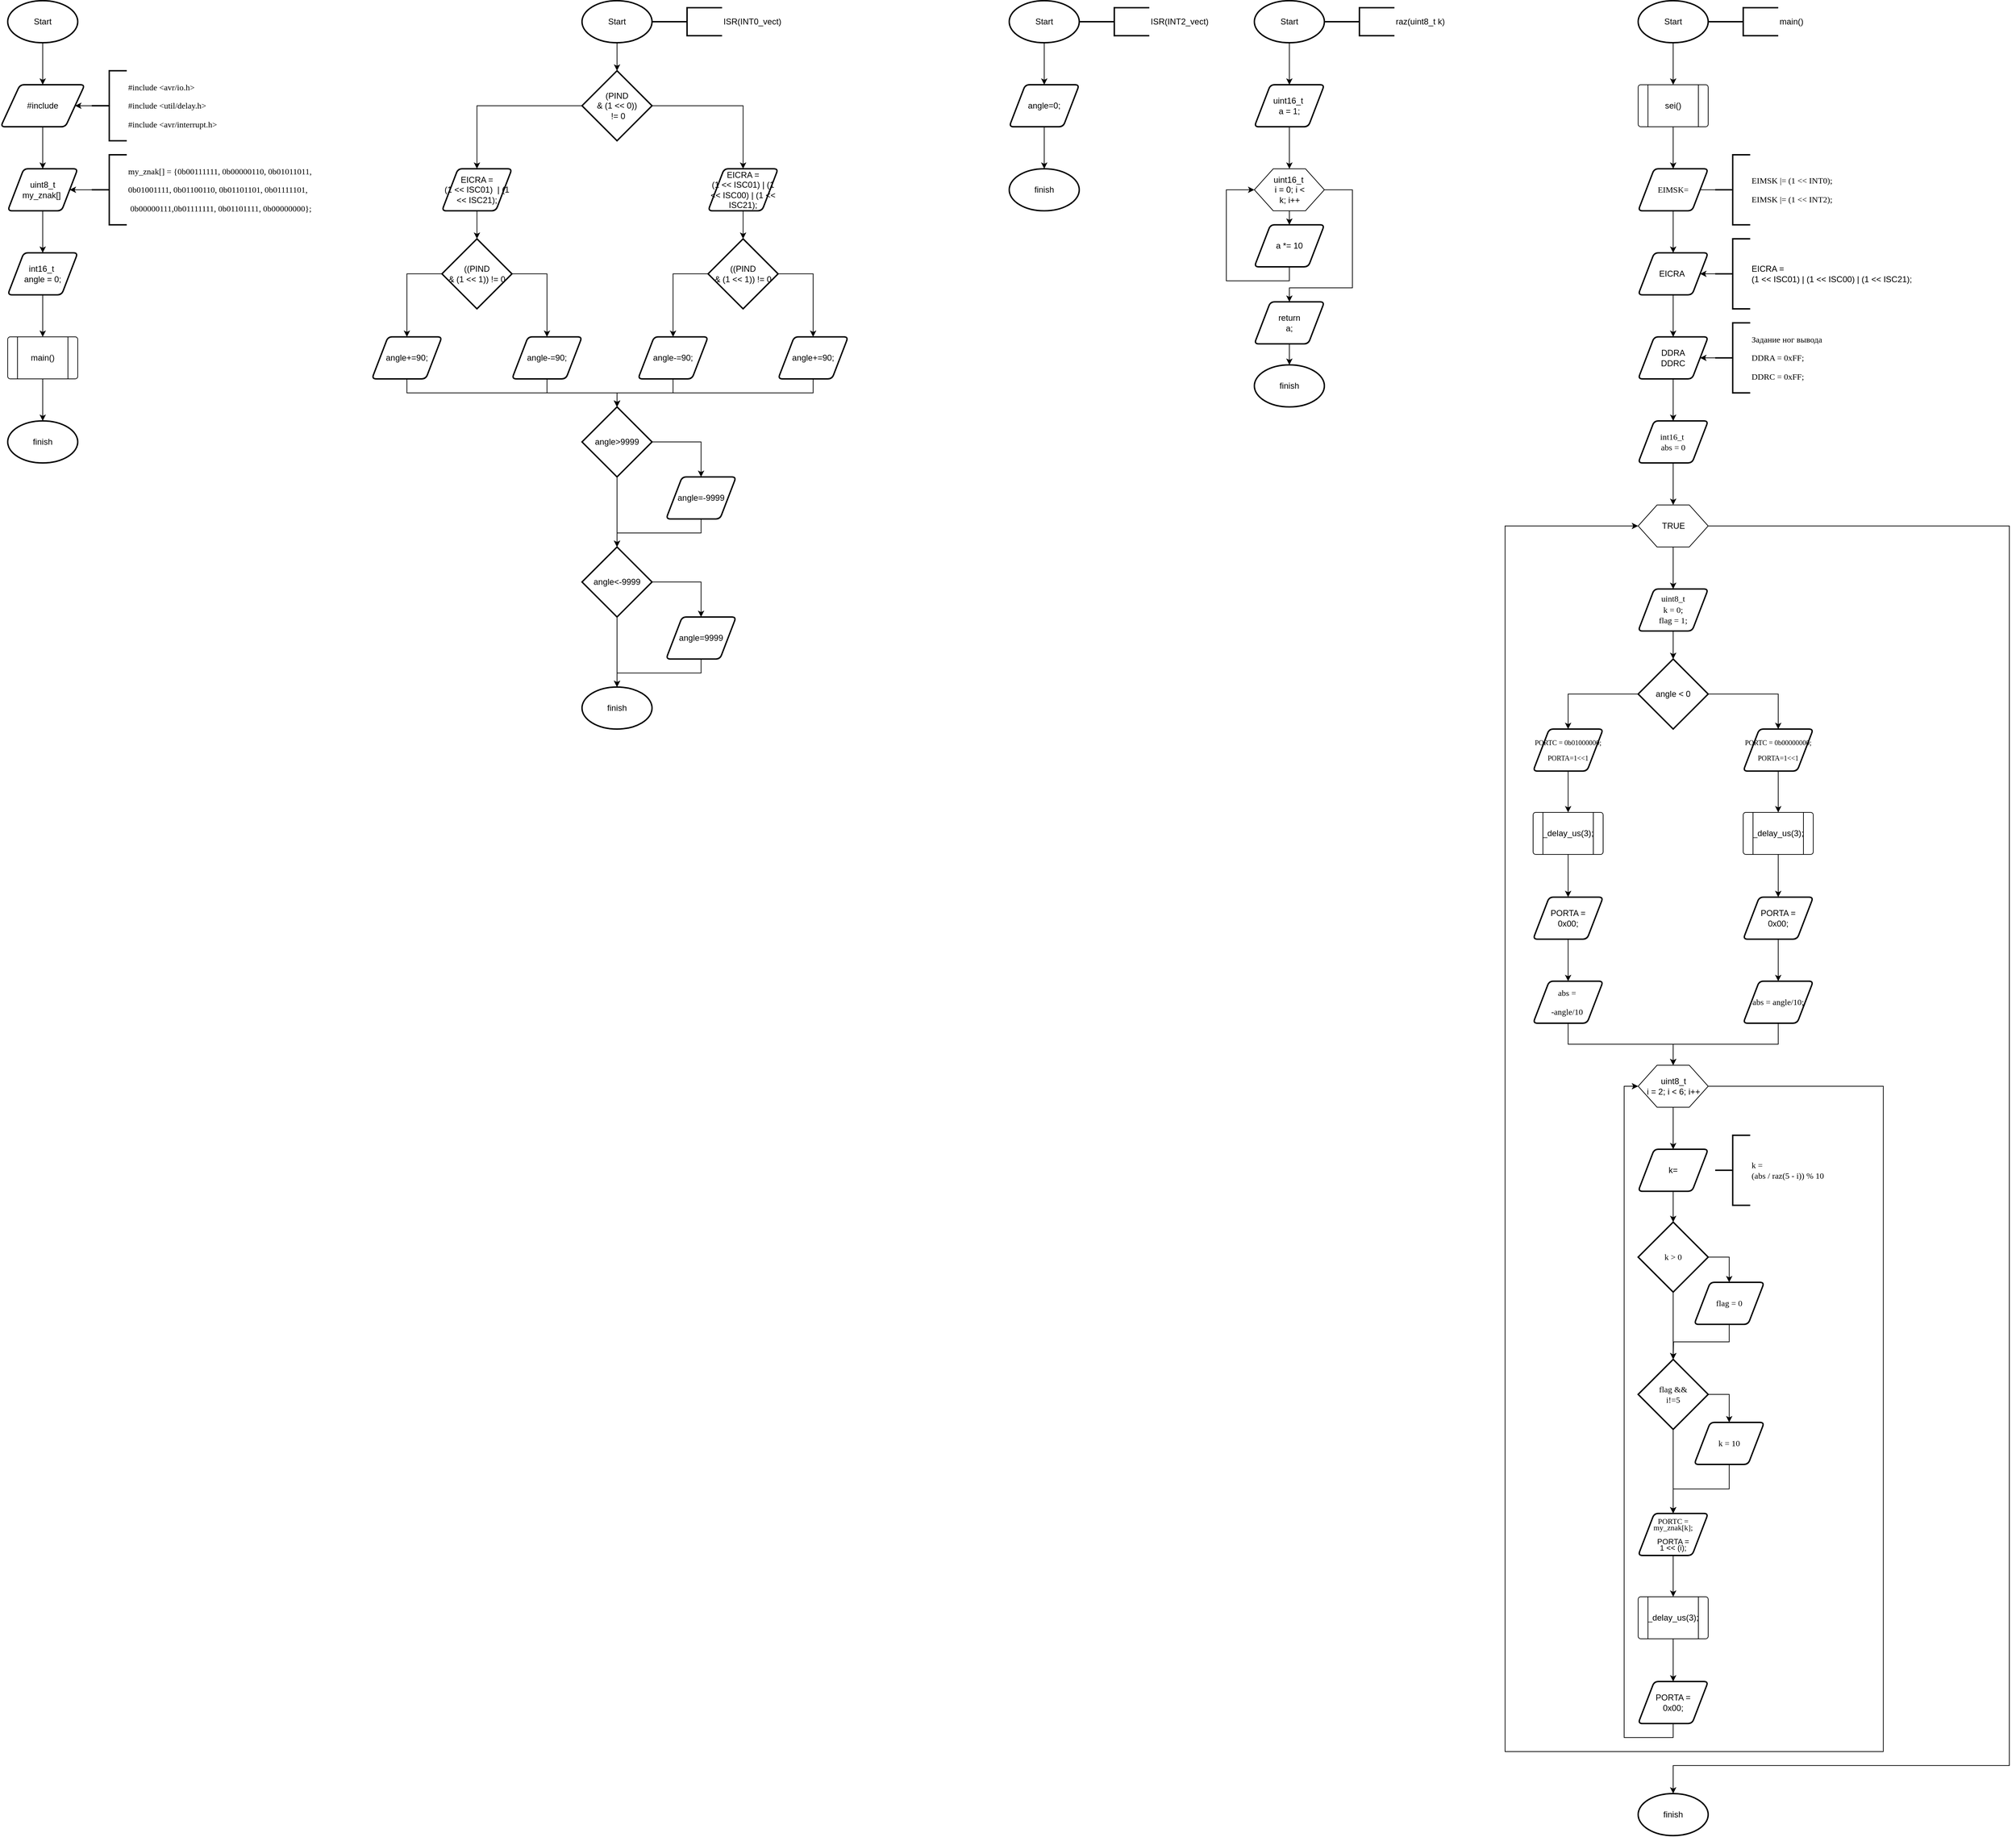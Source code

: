 <mxfile version="24.7.17">
  <diagram id="C5RBs43oDa-KdzZeNtuy" name="Page-1">
    <mxGraphModel dx="5290" dy="2620" grid="1" gridSize="10" guides="1" tooltips="1" connect="1" arrows="1" fold="1" page="1" pageScale="1" pageWidth="827" pageHeight="1169" math="0" shadow="0">
      <root>
        <mxCell id="WIyWlLk6GJQsqaUBKTNV-0" />
        <mxCell id="WIyWlLk6GJQsqaUBKTNV-1" parent="WIyWlLk6GJQsqaUBKTNV-0" />
        <mxCell id="BU4DntUXa5P6kNM7azi3-7" value="" style="edgeStyle=orthogonalEdgeStyle;rounded=0;orthogonalLoop=1;jettySize=auto;html=1;" edge="1" parent="WIyWlLk6GJQsqaUBKTNV-1" source="BU4DntUXa5P6kNM7azi3-0" target="BU4DntUXa5P6kNM7azi3-1">
          <mxGeometry relative="1" as="geometry" />
        </mxCell>
        <mxCell id="BU4DntUXa5P6kNM7azi3-0" value="Start" style="strokeWidth=2;html=1;shape=mxgraph.flowchart.start_1;whiteSpace=wrap;" vertex="1" parent="WIyWlLk6GJQsqaUBKTNV-1">
          <mxGeometry x="-780" y="40" width="100" height="60" as="geometry" />
        </mxCell>
        <mxCell id="BU4DntUXa5P6kNM7azi3-8" value="" style="edgeStyle=orthogonalEdgeStyle;rounded=0;orthogonalLoop=1;jettySize=auto;html=1;" edge="1" parent="WIyWlLk6GJQsqaUBKTNV-1" source="BU4DntUXa5P6kNM7azi3-1" target="BU4DntUXa5P6kNM7azi3-4">
          <mxGeometry relative="1" as="geometry" />
        </mxCell>
        <mxCell id="BU4DntUXa5P6kNM7azi3-1" value="#include" style="shape=parallelogram;html=1;strokeWidth=2;perimeter=parallelogramPerimeter;whiteSpace=wrap;rounded=1;arcSize=12;size=0.23;" vertex="1" parent="WIyWlLk6GJQsqaUBKTNV-1">
          <mxGeometry x="-790" y="160" width="120" height="60" as="geometry" />
        </mxCell>
        <mxCell id="BU4DntUXa5P6kNM7azi3-3" value="" style="edgeStyle=orthogonalEdgeStyle;rounded=0;orthogonalLoop=1;jettySize=auto;html=1;" edge="1" parent="WIyWlLk6GJQsqaUBKTNV-1" source="BU4DntUXa5P6kNM7azi3-2" target="BU4DntUXa5P6kNM7azi3-1">
          <mxGeometry relative="1" as="geometry" />
        </mxCell>
        <mxCell id="BU4DntUXa5P6kNM7azi3-2" value="&lt;p class=&quot;MsoNormal&quot;&gt;&lt;span style=&quot;font-size:9.0pt;font-family:Consolas;&lt;br/&gt;mso-ansi-language:EN-US&quot; lang=&quot;EN-US&quot;&gt;#include &amp;lt;avr/io.h&amp;gt;&lt;/span&gt;&lt;/p&gt;&lt;p class=&quot;MsoNormal&quot;&gt;&lt;span style=&quot;font-size:9.0pt;font-family:Consolas&quot;&gt;#include &amp;lt;util/delay.h&amp;gt;&lt;/span&gt;&lt;/p&gt;&lt;p class=&quot;MsoNormal&quot;&gt;&lt;span style=&quot;font-size:9.0pt;font-family:Consolas;&lt;br/&gt;mso-ansi-language:EN-US&quot; lang=&quot;EN-US&quot;&gt;#include &amp;lt;avr/interrupt.h&amp;gt;&lt;/span&gt;&lt;/p&gt;" style="strokeWidth=2;html=1;shape=mxgraph.flowchart.annotation_2;align=left;labelPosition=right;pointerEvents=1;" vertex="1" parent="WIyWlLk6GJQsqaUBKTNV-1">
          <mxGeometry x="-660" y="140" width="50" height="100" as="geometry" />
        </mxCell>
        <mxCell id="BU4DntUXa5P6kNM7azi3-12" value="" style="edgeStyle=orthogonalEdgeStyle;rounded=0;orthogonalLoop=1;jettySize=auto;html=1;" edge="1" parent="WIyWlLk6GJQsqaUBKTNV-1" source="BU4DntUXa5P6kNM7azi3-4" target="BU4DntUXa5P6kNM7azi3-9">
          <mxGeometry relative="1" as="geometry" />
        </mxCell>
        <mxCell id="BU4DntUXa5P6kNM7azi3-4" value="&lt;span style=&quot;font-size:9.0pt;font-family:&lt;br/&gt;Consolas;mso-fareast-font-family:&amp;quot;Times New Roman&amp;quot;;mso-bidi-font-family:&amp;quot;Times New Roman&amp;quot;;&lt;br/&gt;mso-ansi-language:EN-US;mso-fareast-language:RU;mso-bidi-language:AR-SA&quot; lang=&quot;EN-US&quot;&gt;uint8_t&lt;br/&gt;my_znak[]&amp;nbsp;&lt;/span&gt;" style="shape=parallelogram;html=1;strokeWidth=2;perimeter=parallelogramPerimeter;whiteSpace=wrap;rounded=1;arcSize=12;size=0.23;" vertex="1" parent="WIyWlLk6GJQsqaUBKTNV-1">
          <mxGeometry x="-780" y="280" width="100" height="60" as="geometry" />
        </mxCell>
        <mxCell id="BU4DntUXa5P6kNM7azi3-6" value="" style="edgeStyle=orthogonalEdgeStyle;rounded=0;orthogonalLoop=1;jettySize=auto;html=1;" edge="1" parent="WIyWlLk6GJQsqaUBKTNV-1" source="BU4DntUXa5P6kNM7azi3-5" target="BU4DntUXa5P6kNM7azi3-4">
          <mxGeometry relative="1" as="geometry" />
        </mxCell>
        <mxCell id="BU4DntUXa5P6kNM7azi3-5" value="&lt;p class=&quot;MsoNormal&quot;&gt;&lt;span style=&quot;font-size:9.0pt;font-family:Consolas;&lt;br/&gt;mso-ansi-language:EN-US&quot; lang=&quot;EN-US&quot;&gt;my_znak[] = {0b00111111, 0b00000110, 0b01011011,&lt;/span&gt;&lt;/p&gt;&lt;p class=&quot;MsoNormal&quot;&gt;&lt;span style=&quot;font-family: Consolas; font-size: 9pt; background-color: initial;&quot;&gt;0b01001111, 0b01100110, 0b01101101, 0b01111101,&lt;/span&gt;&lt;/p&gt;&lt;p class=&quot;MsoNormal&quot;&gt;&lt;span style=&quot;font-family: Consolas; font-size: 9pt; background-color: initial;&quot;&gt;&amp;nbsp;0b00000111,&lt;/span&gt;&lt;span style=&quot;font-family: Consolas; font-size: 9pt; background-color: initial;&quot;&gt;0b01111111, 0b01101111, 0b00000000};&amp;nbsp;&lt;/span&gt;&lt;/p&gt;" style="strokeWidth=2;html=1;shape=mxgraph.flowchart.annotation_2;align=left;labelPosition=right;pointerEvents=1;" vertex="1" parent="WIyWlLk6GJQsqaUBKTNV-1">
          <mxGeometry x="-660" y="260" width="50" height="100" as="geometry" />
        </mxCell>
        <mxCell id="BU4DntUXa5P6kNM7azi3-13" value="" style="edgeStyle=orthogonalEdgeStyle;rounded=0;orthogonalLoop=1;jettySize=auto;html=1;" edge="1" parent="WIyWlLk6GJQsqaUBKTNV-1" source="BU4DntUXa5P6kNM7azi3-9" target="BU4DntUXa5P6kNM7azi3-10">
          <mxGeometry relative="1" as="geometry" />
        </mxCell>
        <mxCell id="BU4DntUXa5P6kNM7azi3-9" value="&lt;span style=&quot;font-size:9.0pt;font-family:&lt;br/&gt;Consolas;mso-fareast-font-family:&amp;quot;Times New Roman&amp;quot;;mso-bidi-font-family:&amp;quot;Times New Roman&amp;quot;;&lt;br/&gt;mso-ansi-language:EN-US;mso-fareast-language:RU;mso-bidi-language:AR-SA&quot; lang=&quot;EN-US&quot;&gt;int16_t&amp;nbsp;&lt;/span&gt;&lt;div&gt;&lt;span style=&quot;font-size:9.0pt;font-family:&lt;br/&gt;Consolas;mso-fareast-font-family:&amp;quot;Times New Roman&amp;quot;;mso-bidi-font-family:&amp;quot;Times New Roman&amp;quot;;&lt;br/&gt;mso-ansi-language:EN-US;mso-fareast-language:RU;mso-bidi-language:AR-SA&quot; lang=&quot;EN-US&quot;&gt;angle = 0;&lt;/span&gt;&lt;/div&gt;" style="shape=parallelogram;html=1;strokeWidth=2;perimeter=parallelogramPerimeter;whiteSpace=wrap;rounded=1;arcSize=12;size=0.23;" vertex="1" parent="WIyWlLk6GJQsqaUBKTNV-1">
          <mxGeometry x="-780" y="400" width="100" height="60" as="geometry" />
        </mxCell>
        <mxCell id="BU4DntUXa5P6kNM7azi3-14" value="" style="edgeStyle=orthogonalEdgeStyle;rounded=0;orthogonalLoop=1;jettySize=auto;html=1;" edge="1" parent="WIyWlLk6GJQsqaUBKTNV-1" source="BU4DntUXa5P6kNM7azi3-10" target="BU4DntUXa5P6kNM7azi3-11">
          <mxGeometry relative="1" as="geometry" />
        </mxCell>
        <mxCell id="BU4DntUXa5P6kNM7azi3-10" value="main()" style="verticalLabelPosition=middle;verticalAlign=middle;html=1;shape=process;whiteSpace=wrap;rounded=1;size=0.14;arcSize=6;labelPosition=center;align=center;" vertex="1" parent="WIyWlLk6GJQsqaUBKTNV-1">
          <mxGeometry x="-780" y="520" width="100" height="60" as="geometry" />
        </mxCell>
        <mxCell id="BU4DntUXa5P6kNM7azi3-11" value="finish" style="strokeWidth=2;html=1;shape=mxgraph.flowchart.start_1;whiteSpace=wrap;" vertex="1" parent="WIyWlLk6GJQsqaUBKTNV-1">
          <mxGeometry x="-780" y="640" width="100" height="60" as="geometry" />
        </mxCell>
        <mxCell id="BU4DntUXa5P6kNM7azi3-34" value="" style="edgeStyle=orthogonalEdgeStyle;rounded=0;orthogonalLoop=1;jettySize=auto;html=1;" edge="1" parent="WIyWlLk6GJQsqaUBKTNV-1" source="BU4DntUXa5P6kNM7azi3-15" target="BU4DntUXa5P6kNM7azi3-17">
          <mxGeometry relative="1" as="geometry" />
        </mxCell>
        <mxCell id="BU4DntUXa5P6kNM7azi3-15" value="Start" style="strokeWidth=2;html=1;shape=mxgraph.flowchart.start_1;whiteSpace=wrap;" vertex="1" parent="WIyWlLk6GJQsqaUBKTNV-1">
          <mxGeometry x="40" y="40" width="100" height="60" as="geometry" />
        </mxCell>
        <mxCell id="BU4DntUXa5P6kNM7azi3-16" value="finish" style="strokeWidth=2;html=1;shape=mxgraph.flowchart.start_1;whiteSpace=wrap;" vertex="1" parent="WIyWlLk6GJQsqaUBKTNV-1">
          <mxGeometry x="40" y="1020" width="100" height="60" as="geometry" />
        </mxCell>
        <mxCell id="BU4DntUXa5P6kNM7azi3-17" value="&lt;span style=&quot;font-size:9.0pt;font-family:&lt;br/&gt;Consolas;mso-fareast-font-family:&amp;quot;Times New Roman&amp;quot;;mso-bidi-font-family:&amp;quot;Times New Roman&amp;quot;;&lt;br/&gt;mso-ansi-language:EN-US;mso-fareast-language:RU;mso-bidi-language:AR-SA&quot; lang=&quot;EN-US&quot;&gt;(PIND&lt;br&gt;&amp;amp; (1 &amp;lt;&amp;lt; 0))&lt;/span&gt;&lt;div&gt;&lt;span style=&quot;font-size:9.0pt;font-family:&lt;br/&gt;Consolas;mso-fareast-font-family:&amp;quot;Times New Roman&amp;quot;;mso-bidi-font-family:&amp;quot;Times New Roman&amp;quot;;&lt;br/&gt;mso-ansi-language:EN-US;mso-fareast-language:RU;mso-bidi-language:AR-SA&quot; lang=&quot;EN-US&quot;&gt;&amp;nbsp;!= 0&lt;/span&gt;&lt;/div&gt;" style="strokeWidth=2;html=1;shape=mxgraph.flowchart.decision;whiteSpace=wrap;" vertex="1" parent="WIyWlLk6GJQsqaUBKTNV-1">
          <mxGeometry x="40" y="140" width="100" height="100" as="geometry" />
        </mxCell>
        <mxCell id="BU4DntUXa5P6kNM7azi3-18" value="&lt;span style=&quot;font-size:9.0pt;font-family:&lt;br/&gt;Consolas;mso-fareast-font-family:&amp;quot;Times New Roman&amp;quot;;mso-bidi-font-family:&amp;quot;Times New Roman&amp;quot;;&lt;br/&gt;mso-ansi-language:EN-US;mso-fareast-language:RU;mso-bidi-language:AR-SA&quot; lang=&quot;EN-US&quot;&gt;ISR(INT0_vect)&lt;/span&gt;" style="strokeWidth=2;html=1;shape=mxgraph.flowchart.annotation_2;align=left;labelPosition=right;pointerEvents=1;verticalLabelPosition=middle;verticalAlign=middle;" vertex="1" parent="WIyWlLk6GJQsqaUBKTNV-1">
          <mxGeometry x="140" y="50" width="100" height="40" as="geometry" />
        </mxCell>
        <mxCell id="BU4DntUXa5P6kNM7azi3-39" value="" style="edgeStyle=orthogonalEdgeStyle;rounded=0;orthogonalLoop=1;jettySize=auto;html=1;" edge="1" parent="WIyWlLk6GJQsqaUBKTNV-1" source="BU4DntUXa5P6kNM7azi3-20" target="BU4DntUXa5P6kNM7azi3-23">
          <mxGeometry relative="1" as="geometry" />
        </mxCell>
        <mxCell id="BU4DntUXa5P6kNM7azi3-20" value="&lt;span style=&quot;font-size:9.0pt;font-family:&lt;br/&gt;Consolas;mso-fareast-font-family:&amp;quot;Times New Roman&amp;quot;;mso-bidi-font-family:&amp;quot;Times New Roman&amp;quot;;&lt;br/&gt;mso-ansi-language:EN-US;mso-fareast-language:RU;mso-bidi-language:AR-SA&quot; lang=&quot;EN-US&quot;&gt;EICRA =&lt;br/&gt;(1 &amp;lt;&amp;lt; ISC01) | (1 &amp;lt;&amp;lt; ISC00) | (1 &amp;lt;&amp;lt; ISC21);&lt;/span&gt;" style="shape=parallelogram;html=1;strokeWidth=2;perimeter=parallelogramPerimeter;whiteSpace=wrap;rounded=1;arcSize=12;size=0.23;" vertex="1" parent="WIyWlLk6GJQsqaUBKTNV-1">
          <mxGeometry x="220" y="280" width="100" height="60" as="geometry" />
        </mxCell>
        <mxCell id="BU4DntUXa5P6kNM7azi3-38" value="" style="edgeStyle=orthogonalEdgeStyle;rounded=0;orthogonalLoop=1;jettySize=auto;html=1;" edge="1" parent="WIyWlLk6GJQsqaUBKTNV-1" source="BU4DntUXa5P6kNM7azi3-21" target="BU4DntUXa5P6kNM7azi3-22">
          <mxGeometry relative="1" as="geometry" />
        </mxCell>
        <mxCell id="BU4DntUXa5P6kNM7azi3-21" value="&lt;span style=&quot;font-size:9.0pt;font-family:&lt;br/&gt;Consolas;mso-fareast-font-family:&amp;quot;Times New Roman&amp;quot;;mso-bidi-font-family:&amp;quot;Times New Roman&amp;quot;;&lt;br/&gt;mso-ansi-language:EN-US;mso-fareast-language:RU;mso-bidi-language:AR-SA&quot; lang=&quot;EN-US&quot;&gt;EICRA =&lt;br/&gt;(1 &amp;lt;&amp;lt; ISC01) &amp;nbsp;| (1 &amp;lt;&amp;lt; ISC21);&lt;/span&gt;" style="shape=parallelogram;html=1;strokeWidth=2;perimeter=parallelogramPerimeter;whiteSpace=wrap;rounded=1;arcSize=12;size=0.23;" vertex="1" parent="WIyWlLk6GJQsqaUBKTNV-1">
          <mxGeometry x="-160" y="280" width="100" height="60" as="geometry" />
        </mxCell>
        <mxCell id="BU4DntUXa5P6kNM7azi3-22" value="&lt;span style=&quot;font-size:9.0pt;font-family:&lt;br/&gt;Consolas;mso-fareast-font-family:&amp;quot;Times New Roman&amp;quot;;mso-bidi-font-family:&amp;quot;Times New Roman&amp;quot;;&lt;br/&gt;mso-ansi-language:EN-US;mso-fareast-language:RU;mso-bidi-language:AR-SA&quot; lang=&quot;EN-US&quot;&gt;((PIND&lt;br/&gt;&amp;amp; (1 &amp;lt;&amp;lt; 1)) != 0&lt;/span&gt;" style="strokeWidth=2;html=1;shape=mxgraph.flowchart.decision;whiteSpace=wrap;" vertex="1" parent="WIyWlLk6GJQsqaUBKTNV-1">
          <mxGeometry x="-160" y="380" width="100" height="100" as="geometry" />
        </mxCell>
        <mxCell id="BU4DntUXa5P6kNM7azi3-23" value="&lt;span style=&quot;font-size:9.0pt;font-family:&lt;br/&gt;Consolas;mso-fareast-font-family:&amp;quot;Times New Roman&amp;quot;;mso-bidi-font-family:&amp;quot;Times New Roman&amp;quot;;&lt;br/&gt;mso-ansi-language:EN-US;mso-fareast-language:RU;mso-bidi-language:AR-SA&quot; lang=&quot;EN-US&quot;&gt;((PIND&lt;br/&gt;&amp;amp; (1 &amp;lt;&amp;lt; 1)) != 0&lt;/span&gt;" style="strokeWidth=2;html=1;shape=mxgraph.flowchart.decision;whiteSpace=wrap;" vertex="1" parent="WIyWlLk6GJQsqaUBKTNV-1">
          <mxGeometry x="220" y="380" width="100" height="100" as="geometry" />
        </mxCell>
        <mxCell id="BU4DntUXa5P6kNM7azi3-24" value="&lt;span style=&quot;font-size:9.0pt;font-family:&lt;br/&gt;Consolas;mso-fareast-font-family:&amp;quot;Times New Roman&amp;quot;;mso-bidi-font-family:&amp;quot;Times New Roman&amp;quot;;&lt;br/&gt;mso-ansi-language:EN-US;mso-fareast-language:RU;mso-bidi-language:AR-SA&quot; lang=&quot;EN-US&quot;&gt;angle+=90;&lt;/span&gt;" style="shape=parallelogram;html=1;strokeWidth=2;perimeter=parallelogramPerimeter;whiteSpace=wrap;rounded=1;arcSize=12;size=0.23;" vertex="1" parent="WIyWlLk6GJQsqaUBKTNV-1">
          <mxGeometry x="-260" y="520" width="100" height="60" as="geometry" />
        </mxCell>
        <mxCell id="BU4DntUXa5P6kNM7azi3-25" value="&lt;span style=&quot;font-size:9.0pt;font-family:&lt;br/&gt;Consolas;mso-fareast-font-family:&amp;quot;Times New Roman&amp;quot;;mso-bidi-font-family:&amp;quot;Times New Roman&amp;quot;;&lt;br/&gt;mso-ansi-language:EN-US;mso-fareast-language:RU;mso-bidi-language:AR-SA&quot; lang=&quot;EN-US&quot;&gt;angle-=90;&lt;/span&gt;" style="shape=parallelogram;html=1;strokeWidth=2;perimeter=parallelogramPerimeter;whiteSpace=wrap;rounded=1;arcSize=12;size=0.23;" vertex="1" parent="WIyWlLk6GJQsqaUBKTNV-1">
          <mxGeometry x="-60" y="520" width="100" height="60" as="geometry" />
        </mxCell>
        <mxCell id="BU4DntUXa5P6kNM7azi3-26" value="&lt;span style=&quot;font-size:9.0pt;font-family:&lt;br/&gt;Consolas;mso-fareast-font-family:&amp;quot;Times New Roman&amp;quot;;mso-bidi-font-family:&amp;quot;Times New Roman&amp;quot;;&lt;br/&gt;mso-ansi-language:EN-US;mso-fareast-language:RU;mso-bidi-language:AR-SA&quot; lang=&quot;EN-US&quot;&gt;angle-=90;&lt;/span&gt;" style="shape=parallelogram;html=1;strokeWidth=2;perimeter=parallelogramPerimeter;whiteSpace=wrap;rounded=1;arcSize=12;size=0.23;" vertex="1" parent="WIyWlLk6GJQsqaUBKTNV-1">
          <mxGeometry x="120" y="520" width="100" height="60" as="geometry" />
        </mxCell>
        <mxCell id="BU4DntUXa5P6kNM7azi3-27" value="&lt;span style=&quot;font-size:9.0pt;font-family:&lt;br/&gt;Consolas;mso-fareast-font-family:&amp;quot;Times New Roman&amp;quot;;mso-bidi-font-family:&amp;quot;Times New Roman&amp;quot;;&lt;br/&gt;mso-ansi-language:EN-US;mso-fareast-language:RU;mso-bidi-language:AR-SA&quot; lang=&quot;EN-US&quot;&gt;angle+=90;&lt;/span&gt;" style="shape=parallelogram;html=1;strokeWidth=2;perimeter=parallelogramPerimeter;whiteSpace=wrap;rounded=1;arcSize=12;size=0.23;" vertex="1" parent="WIyWlLk6GJQsqaUBKTNV-1">
          <mxGeometry x="320" y="520" width="100" height="60" as="geometry" />
        </mxCell>
        <mxCell id="BU4DntUXa5P6kNM7azi3-51" value="" style="edgeStyle=orthogonalEdgeStyle;rounded=0;orthogonalLoop=1;jettySize=auto;html=1;" edge="1" parent="WIyWlLk6GJQsqaUBKTNV-1" source="BU4DntUXa5P6kNM7azi3-29" target="BU4DntUXa5P6kNM7azi3-30">
          <mxGeometry relative="1" as="geometry" />
        </mxCell>
        <mxCell id="BU4DntUXa5P6kNM7azi3-29" value="&lt;span style=&quot;font-size:9.0pt;font-family:&lt;br/&gt;Consolas;mso-fareast-font-family:&amp;quot;Times New Roman&amp;quot;;mso-bidi-font-family:&amp;quot;Times New Roman&amp;quot;;&lt;br/&gt;mso-ansi-language:EN-US;mso-fareast-language:RU;mso-bidi-language:AR-SA&quot; lang=&quot;EN-US&quot;&gt;angle&amp;gt;9999&lt;/span&gt;" style="strokeWidth=2;html=1;shape=mxgraph.flowchart.decision;whiteSpace=wrap;" vertex="1" parent="WIyWlLk6GJQsqaUBKTNV-1">
          <mxGeometry x="40" y="620" width="100" height="100" as="geometry" />
        </mxCell>
        <mxCell id="BU4DntUXa5P6kNM7azi3-53" value="" style="edgeStyle=orthogonalEdgeStyle;rounded=0;orthogonalLoop=1;jettySize=auto;html=1;entryX=0.5;entryY=0;entryDx=0;entryDy=0;entryPerimeter=0;" edge="1" parent="WIyWlLk6GJQsqaUBKTNV-1" source="BU4DntUXa5P6kNM7azi3-30" target="BU4DntUXa5P6kNM7azi3-16">
          <mxGeometry relative="1" as="geometry">
            <mxPoint x="90" y="1020" as="targetPoint" />
          </mxGeometry>
        </mxCell>
        <mxCell id="BU4DntUXa5P6kNM7azi3-30" value="&lt;span style=&quot;font-size:9.0pt;font-family:&lt;br/&gt;Consolas;mso-fareast-font-family:&amp;quot;Times New Roman&amp;quot;;mso-bidi-font-family:&amp;quot;Times New Roman&amp;quot;;&lt;br/&gt;mso-ansi-language:EN-US;mso-fareast-language:RU;mso-bidi-language:AR-SA&quot; lang=&quot;EN-US&quot;&gt;angle&amp;lt;-9999&lt;/span&gt;" style="strokeWidth=2;html=1;shape=mxgraph.flowchart.decision;whiteSpace=wrap;" vertex="1" parent="WIyWlLk6GJQsqaUBKTNV-1">
          <mxGeometry x="40" y="820" width="100" height="100" as="geometry" />
        </mxCell>
        <mxCell id="BU4DntUXa5P6kNM7azi3-31" value="&lt;span style=&quot;font-size:9.0pt;font-family:&lt;br/&gt;Consolas;mso-fareast-font-family:&amp;quot;Times New Roman&amp;quot;;mso-bidi-font-family:&amp;quot;Times New Roman&amp;quot;;&lt;br/&gt;mso-ansi-language:EN-US;mso-fareast-language:RU;mso-bidi-language:AR-SA&quot; lang=&quot;EN-US&quot;&gt;angle=-9999&lt;/span&gt;" style="shape=parallelogram;html=1;strokeWidth=2;perimeter=parallelogramPerimeter;whiteSpace=wrap;rounded=1;arcSize=12;size=0.23;" vertex="1" parent="WIyWlLk6GJQsqaUBKTNV-1">
          <mxGeometry x="160" y="720" width="100" height="60" as="geometry" />
        </mxCell>
        <mxCell id="BU4DntUXa5P6kNM7azi3-32" value="&lt;span style=&quot;font-size:9.0pt;font-family:&lt;br/&gt;Consolas;mso-fareast-font-family:&amp;quot;Times New Roman&amp;quot;;mso-bidi-font-family:&amp;quot;Times New Roman&amp;quot;;&lt;br/&gt;mso-ansi-language:EN-US;mso-fareast-language:RU;mso-bidi-language:AR-SA&quot; lang=&quot;EN-US&quot;&gt;angle=9999&lt;/span&gt;" style="shape=parallelogram;html=1;strokeWidth=2;perimeter=parallelogramPerimeter;whiteSpace=wrap;rounded=1;arcSize=12;size=0.23;" vertex="1" parent="WIyWlLk6GJQsqaUBKTNV-1">
          <mxGeometry x="160" y="920" width="100" height="60" as="geometry" />
        </mxCell>
        <mxCell id="BU4DntUXa5P6kNM7azi3-35" value="" style="endArrow=classic;html=1;rounded=0;exitX=1;exitY=0.5;exitDx=0;exitDy=0;exitPerimeter=0;entryX=0.5;entryY=0;entryDx=0;entryDy=0;" edge="1" parent="WIyWlLk6GJQsqaUBKTNV-1" source="BU4DntUXa5P6kNM7azi3-17" target="BU4DntUXa5P6kNM7azi3-20">
          <mxGeometry width="50" height="50" relative="1" as="geometry">
            <mxPoint x="200" y="220" as="sourcePoint" />
            <mxPoint x="270" y="190" as="targetPoint" />
            <Array as="points">
              <mxPoint x="270" y="190" />
            </Array>
          </mxGeometry>
        </mxCell>
        <mxCell id="BU4DntUXa5P6kNM7azi3-37" value="" style="endArrow=classic;html=1;rounded=0;entryX=0.5;entryY=0;entryDx=0;entryDy=0;exitX=0;exitY=0.5;exitDx=0;exitDy=0;exitPerimeter=0;" edge="1" parent="WIyWlLk6GJQsqaUBKTNV-1" source="BU4DntUXa5P6kNM7azi3-17" target="BU4DntUXa5P6kNM7azi3-21">
          <mxGeometry width="50" height="50" relative="1" as="geometry">
            <mxPoint x="-130" y="230" as="sourcePoint" />
            <mxPoint x="-80" y="180" as="targetPoint" />
            <Array as="points">
              <mxPoint x="-110" y="190" />
            </Array>
          </mxGeometry>
        </mxCell>
        <mxCell id="BU4DntUXa5P6kNM7azi3-40" value="" style="endArrow=classic;html=1;rounded=0;exitX=1;exitY=0.5;exitDx=0;exitDy=0;exitPerimeter=0;entryX=0.5;entryY=0;entryDx=0;entryDy=0;" edge="1" parent="WIyWlLk6GJQsqaUBKTNV-1" source="BU4DntUXa5P6kNM7azi3-22" target="BU4DntUXa5P6kNM7azi3-25">
          <mxGeometry width="50" height="50" relative="1" as="geometry">
            <mxPoint x="-35" y="430" as="sourcePoint" />
            <mxPoint x="15" y="380" as="targetPoint" />
            <Array as="points">
              <mxPoint x="-10" y="430" />
            </Array>
          </mxGeometry>
        </mxCell>
        <mxCell id="BU4DntUXa5P6kNM7azi3-42" value="" style="endArrow=classic;html=1;rounded=0;exitX=1;exitY=0.5;exitDx=0;exitDy=0;exitPerimeter=0;entryX=0.5;entryY=0;entryDx=0;entryDy=0;" edge="1" parent="WIyWlLk6GJQsqaUBKTNV-1" source="BU4DntUXa5P6kNM7azi3-23" target="BU4DntUXa5P6kNM7azi3-27">
          <mxGeometry width="50" height="50" relative="1" as="geometry">
            <mxPoint x="300" y="530" as="sourcePoint" />
            <mxPoint x="350" y="480" as="targetPoint" />
            <Array as="points">
              <mxPoint x="370" y="430" />
            </Array>
          </mxGeometry>
        </mxCell>
        <mxCell id="BU4DntUXa5P6kNM7azi3-43" value="" style="endArrow=classic;html=1;rounded=0;exitX=0;exitY=0.5;exitDx=0;exitDy=0;exitPerimeter=0;entryX=0.5;entryY=0;entryDx=0;entryDy=0;" edge="1" parent="WIyWlLk6GJQsqaUBKTNV-1" source="BU4DntUXa5P6kNM7azi3-23" target="BU4DntUXa5P6kNM7azi3-26">
          <mxGeometry width="50" height="50" relative="1" as="geometry">
            <mxPoint x="10" y="530" as="sourcePoint" />
            <mxPoint x="60" y="480" as="targetPoint" />
            <Array as="points">
              <mxPoint x="170" y="430" />
            </Array>
          </mxGeometry>
        </mxCell>
        <mxCell id="BU4DntUXa5P6kNM7azi3-44" value="" style="endArrow=classic;html=1;rounded=0;exitX=0;exitY=0.5;exitDx=0;exitDy=0;exitPerimeter=0;entryX=0.5;entryY=0;entryDx=0;entryDy=0;" edge="1" parent="WIyWlLk6GJQsqaUBKTNV-1">
          <mxGeometry width="50" height="50" relative="1" as="geometry">
            <mxPoint x="-160" y="430" as="sourcePoint" />
            <mxPoint x="-210" y="520" as="targetPoint" />
            <Array as="points">
              <mxPoint x="-210" y="430" />
            </Array>
          </mxGeometry>
        </mxCell>
        <mxCell id="BU4DntUXa5P6kNM7azi3-45" value="" style="endArrow=classic;html=1;rounded=0;entryX=0.5;entryY=0;entryDx=0;entryDy=0;entryPerimeter=0;exitX=0.5;exitY=1;exitDx=0;exitDy=0;" edge="1" parent="WIyWlLk6GJQsqaUBKTNV-1" source="BU4DntUXa5P6kNM7azi3-24" target="BU4DntUXa5P6kNM7azi3-29">
          <mxGeometry width="50" height="50" relative="1" as="geometry">
            <mxPoint x="10" y="530" as="sourcePoint" />
            <mxPoint x="60" y="480" as="targetPoint" />
            <Array as="points">
              <mxPoint x="-210" y="600" />
              <mxPoint x="-70" y="600" />
              <mxPoint x="90" y="600" />
            </Array>
          </mxGeometry>
        </mxCell>
        <mxCell id="BU4DntUXa5P6kNM7azi3-46" value="" style="endArrow=classic;html=1;rounded=0;entryX=0.5;entryY=0;entryDx=0;entryDy=0;entryPerimeter=0;exitX=0.5;exitY=1;exitDx=0;exitDy=0;" edge="1" parent="WIyWlLk6GJQsqaUBKTNV-1" source="BU4DntUXa5P6kNM7azi3-27" target="BU4DntUXa5P6kNM7azi3-29">
          <mxGeometry width="50" height="50" relative="1" as="geometry">
            <mxPoint x="187" y="665" as="sourcePoint" />
            <mxPoint x="237" y="615" as="targetPoint" />
            <Array as="points">
              <mxPoint x="370" y="600" />
              <mxPoint x="230" y="600" />
              <mxPoint x="90" y="600" />
            </Array>
          </mxGeometry>
        </mxCell>
        <mxCell id="BU4DntUXa5P6kNM7azi3-47" value="" style="endArrow=classic;html=1;rounded=0;exitX=0.5;exitY=1;exitDx=0;exitDy=0;entryX=0.5;entryY=0;entryDx=0;entryDy=0;entryPerimeter=0;" edge="1" parent="WIyWlLk6GJQsqaUBKTNV-1" source="BU4DntUXa5P6kNM7azi3-26" target="BU4DntUXa5P6kNM7azi3-29">
          <mxGeometry width="50" height="50" relative="1" as="geometry">
            <mxPoint x="200" y="540" as="sourcePoint" />
            <mxPoint x="250" y="490" as="targetPoint" />
            <Array as="points">
              <mxPoint x="170" y="600" />
              <mxPoint x="90" y="600" />
            </Array>
          </mxGeometry>
        </mxCell>
        <mxCell id="BU4DntUXa5P6kNM7azi3-48" value="" style="endArrow=classic;html=1;rounded=0;entryX=0.5;entryY=0;entryDx=0;entryDy=0;entryPerimeter=0;exitX=0.5;exitY=1;exitDx=0;exitDy=0;" edge="1" parent="WIyWlLk6GJQsqaUBKTNV-1" source="BU4DntUXa5P6kNM7azi3-25" target="BU4DntUXa5P6kNM7azi3-29">
          <mxGeometry width="50" height="50" relative="1" as="geometry">
            <mxPoint x="70" y="560" as="sourcePoint" />
            <mxPoint x="150" y="510" as="targetPoint" />
            <Array as="points">
              <mxPoint x="-10" y="600" />
              <mxPoint x="90" y="600" />
            </Array>
          </mxGeometry>
        </mxCell>
        <mxCell id="BU4DntUXa5P6kNM7azi3-49" value="" style="endArrow=classic;html=1;rounded=0;exitX=1;exitY=0.5;exitDx=0;exitDy=0;exitPerimeter=0;entryX=0.5;entryY=0;entryDx=0;entryDy=0;" edge="1" parent="WIyWlLk6GJQsqaUBKTNV-1" source="BU4DntUXa5P6kNM7azi3-29" target="BU4DntUXa5P6kNM7azi3-31">
          <mxGeometry width="50" height="50" relative="1" as="geometry">
            <mxPoint x="110" y="610" as="sourcePoint" />
            <mxPoint x="160" y="560" as="targetPoint" />
            <Array as="points">
              <mxPoint x="210" y="670" />
            </Array>
          </mxGeometry>
        </mxCell>
        <mxCell id="BU4DntUXa5P6kNM7azi3-50" value="" style="endArrow=classic;html=1;rounded=0;exitX=1;exitY=0.5;exitDx=0;exitDy=0;exitPerimeter=0;entryX=0.5;entryY=0;entryDx=0;entryDy=0;" edge="1" parent="WIyWlLk6GJQsqaUBKTNV-1">
          <mxGeometry width="50" height="50" relative="1" as="geometry">
            <mxPoint x="140" y="870" as="sourcePoint" />
            <mxPoint x="210" y="920" as="targetPoint" />
            <Array as="points">
              <mxPoint x="210" y="870" />
            </Array>
          </mxGeometry>
        </mxCell>
        <mxCell id="BU4DntUXa5P6kNM7azi3-54" value="" style="endArrow=classic;html=1;rounded=0;exitX=0.5;exitY=1;exitDx=0;exitDy=0;entryX=0.5;entryY=0;entryDx=0;entryDy=0;entryPerimeter=0;" edge="1" parent="WIyWlLk6GJQsqaUBKTNV-1" source="BU4DntUXa5P6kNM7azi3-31" target="BU4DntUXa5P6kNM7azi3-30">
          <mxGeometry width="50" height="50" relative="1" as="geometry">
            <mxPoint x="80" y="820" as="sourcePoint" />
            <mxPoint x="130" y="770" as="targetPoint" />
            <Array as="points">
              <mxPoint x="210" y="800" />
              <mxPoint x="90" y="800" />
            </Array>
          </mxGeometry>
        </mxCell>
        <mxCell id="BU4DntUXa5P6kNM7azi3-55" value="" style="endArrow=classic;html=1;rounded=0;exitX=0.5;exitY=1;exitDx=0;exitDy=0;entryX=0.5;entryY=0;entryDx=0;entryDy=0;entryPerimeter=0;" edge="1" parent="WIyWlLk6GJQsqaUBKTNV-1">
          <mxGeometry width="50" height="50" relative="1" as="geometry">
            <mxPoint x="210" y="980" as="sourcePoint" />
            <mxPoint x="90" y="1020" as="targetPoint" />
            <Array as="points">
              <mxPoint x="210" y="1000" />
              <mxPoint x="90" y="1000" />
            </Array>
          </mxGeometry>
        </mxCell>
        <mxCell id="BU4DntUXa5P6kNM7azi3-56" value="Start" style="strokeWidth=2;html=1;shape=mxgraph.flowchart.start_1;whiteSpace=wrap;" vertex="1" parent="WIyWlLk6GJQsqaUBKTNV-1">
          <mxGeometry x="650" y="40" width="100" height="60" as="geometry" />
        </mxCell>
        <mxCell id="BU4DntUXa5P6kNM7azi3-57" value="finish" style="strokeWidth=2;html=1;shape=mxgraph.flowchart.start_1;whiteSpace=wrap;" vertex="1" parent="WIyWlLk6GJQsqaUBKTNV-1">
          <mxGeometry x="650" y="280" width="100" height="60" as="geometry" />
        </mxCell>
        <mxCell id="BU4DntUXa5P6kNM7azi3-58" value="&lt;span style=&quot;font-size:9.0pt;font-family:&lt;br/&gt;Consolas;mso-fareast-font-family:&amp;quot;Times New Roman&amp;quot;;mso-bidi-font-family:&amp;quot;Times New Roman&amp;quot;;&lt;br/&gt;mso-ansi-language:EN-US;mso-fareast-language:RU;mso-bidi-language:AR-SA&quot; lang=&quot;EN-US&quot;&gt;ISR(INT2_vect)&lt;/span&gt;" style="strokeWidth=2;html=1;shape=mxgraph.flowchart.annotation_2;align=left;labelPosition=right;pointerEvents=1;verticalLabelPosition=middle;verticalAlign=middle;" vertex="1" parent="WIyWlLk6GJQsqaUBKTNV-1">
          <mxGeometry x="750" y="50" width="100" height="40" as="geometry" />
        </mxCell>
        <mxCell id="BU4DntUXa5P6kNM7azi3-59" value="&lt;span style=&quot;font-size:9.0pt;font-family:&lt;br/&gt;Consolas;mso-fareast-font-family:&amp;quot;Times New Roman&amp;quot;;mso-bidi-font-family:&amp;quot;Times New Roman&amp;quot;;&lt;br/&gt;mso-ansi-language:EN-US;mso-fareast-language:RU;mso-bidi-language:AR-SA&quot; lang=&quot;EN-US&quot;&gt;angle=0;&lt;/span&gt;" style="shape=parallelogram;html=1;strokeWidth=2;perimeter=parallelogramPerimeter;whiteSpace=wrap;rounded=1;arcSize=12;size=0.23;" vertex="1" parent="WIyWlLk6GJQsqaUBKTNV-1">
          <mxGeometry x="650" y="160" width="100" height="60" as="geometry" />
        </mxCell>
        <mxCell id="BU4DntUXa5P6kNM7azi3-60" value="" style="endArrow=classic;html=1;rounded=0;exitX=0.5;exitY=1;exitDx=0;exitDy=0;exitPerimeter=0;entryX=0.5;entryY=0;entryDx=0;entryDy=0;" edge="1" parent="WIyWlLk6GJQsqaUBKTNV-1" source="BU4DntUXa5P6kNM7azi3-56" target="BU4DntUXa5P6kNM7azi3-59">
          <mxGeometry width="50" height="50" relative="1" as="geometry">
            <mxPoint x="670" y="230" as="sourcePoint" />
            <mxPoint x="720" y="180" as="targetPoint" />
          </mxGeometry>
        </mxCell>
        <mxCell id="BU4DntUXa5P6kNM7azi3-61" value="" style="endArrow=classic;html=1;rounded=0;exitX=0.5;exitY=1;exitDx=0;exitDy=0;entryX=0.5;entryY=0;entryDx=0;entryDy=0;entryPerimeter=0;" edge="1" parent="WIyWlLk6GJQsqaUBKTNV-1" source="BU4DntUXa5P6kNM7azi3-59" target="BU4DntUXa5P6kNM7azi3-57">
          <mxGeometry width="50" height="50" relative="1" as="geometry">
            <mxPoint x="670" y="230" as="sourcePoint" />
            <mxPoint x="720" y="180" as="targetPoint" />
          </mxGeometry>
        </mxCell>
        <mxCell id="BU4DntUXa5P6kNM7azi3-68" value="Start" style="strokeWidth=2;html=1;shape=mxgraph.flowchart.start_1;whiteSpace=wrap;" vertex="1" parent="WIyWlLk6GJQsqaUBKTNV-1">
          <mxGeometry x="1000" y="40" width="100" height="60" as="geometry" />
        </mxCell>
        <mxCell id="BU4DntUXa5P6kNM7azi3-69" value="finish" style="strokeWidth=2;html=1;shape=mxgraph.flowchart.start_1;whiteSpace=wrap;" vertex="1" parent="WIyWlLk6GJQsqaUBKTNV-1">
          <mxGeometry x="1000" y="560" width="100" height="60" as="geometry" />
        </mxCell>
        <mxCell id="BU4DntUXa5P6kNM7azi3-70" value="&lt;span style=&quot;font-size:9.0pt;font-family:&lt;br/&gt;Consolas;mso-fareast-font-family:&amp;quot;Times New Roman&amp;quot;;mso-bidi-font-family:&amp;quot;Times New Roman&amp;quot;;&lt;br/&gt;mso-ansi-language:EN-US;mso-fareast-language:RU;mso-bidi-language:AR-SA&quot; lang=&quot;EN-US&quot;&gt;raz(uint8_t k)&amp;nbsp;&lt;/span&gt;" style="strokeWidth=2;html=1;shape=mxgraph.flowchart.annotation_2;align=left;labelPosition=right;pointerEvents=1;verticalLabelPosition=middle;verticalAlign=middle;" vertex="1" parent="WIyWlLk6GJQsqaUBKTNV-1">
          <mxGeometry x="1100" y="50" width="100" height="40" as="geometry" />
        </mxCell>
        <mxCell id="BU4DntUXa5P6kNM7azi3-72" value="" style="endArrow=classic;html=1;rounded=0;exitX=0.5;exitY=1;exitDx=0;exitDy=0;exitPerimeter=0;entryX=0.5;entryY=0;entryDx=0;entryDy=0;" edge="1" parent="WIyWlLk6GJQsqaUBKTNV-1" source="BU4DntUXa5P6kNM7azi3-68">
          <mxGeometry width="50" height="50" relative="1" as="geometry">
            <mxPoint x="1020" y="230" as="sourcePoint" />
            <mxPoint x="1050" y="160" as="targetPoint" />
          </mxGeometry>
        </mxCell>
        <mxCell id="BU4DntUXa5P6kNM7azi3-74" value="&lt;span style=&quot;font-size:9.0pt;font-family:&lt;br/&gt;Consolas;mso-fareast-font-family:&amp;quot;Times New Roman&amp;quot;;mso-bidi-font-family:&amp;quot;Times New Roman&amp;quot;;&lt;br/&gt;mso-ansi-language:EN-US;mso-fareast-language:RU;mso-bidi-language:AR-SA&quot; lang=&quot;EN-US&quot;&gt;uint16_t&amp;nbsp;&lt;/span&gt;&lt;div&gt;&lt;span style=&quot;font-size:9.0pt;font-family:&lt;br/&gt;Consolas;mso-fareast-font-family:&amp;quot;Times New Roman&amp;quot;;mso-bidi-font-family:&amp;quot;Times New Roman&amp;quot;;&lt;br/&gt;mso-ansi-language:EN-US;mso-fareast-language:RU;mso-bidi-language:AR-SA&quot; lang=&quot;EN-US&quot;&gt;a = 1;&lt;/span&gt;&lt;/div&gt;" style="shape=parallelogram;html=1;strokeWidth=2;perimeter=parallelogramPerimeter;whiteSpace=wrap;rounded=1;arcSize=12;size=0.23;" vertex="1" parent="WIyWlLk6GJQsqaUBKTNV-1">
          <mxGeometry x="1000" y="160" width="100" height="60" as="geometry" />
        </mxCell>
        <mxCell id="BU4DntUXa5P6kNM7azi3-77" value="a *= 10" style="shape=parallelogram;html=1;strokeWidth=2;perimeter=parallelogramPerimeter;whiteSpace=wrap;rounded=1;arcSize=12;size=0.23;" vertex="1" parent="WIyWlLk6GJQsqaUBKTNV-1">
          <mxGeometry x="1000" y="360" width="100" height="60" as="geometry" />
        </mxCell>
        <mxCell id="BU4DntUXa5P6kNM7azi3-78" value="" style="endArrow=classic;html=1;rounded=0;exitX=0.5;exitY=1;exitDx=0;exitDy=0;exitPerimeter=0;entryX=0.5;entryY=0;entryDx=0;entryDy=0;" edge="1" parent="WIyWlLk6GJQsqaUBKTNV-1" target="BU4DntUXa5P6kNM7azi3-77">
          <mxGeometry width="50" height="50" relative="1" as="geometry">
            <mxPoint x="1050" y="340" as="sourcePoint" />
            <mxPoint x="1020" y="430" as="targetPoint" />
          </mxGeometry>
        </mxCell>
        <mxCell id="BU4DntUXa5P6kNM7azi3-79" value="" style="endArrow=classic;html=1;rounded=0;exitX=0.5;exitY=1;exitDx=0;exitDy=0;entryX=0;entryY=0.5;entryDx=0;entryDy=0;entryPerimeter=0;" edge="1" parent="WIyWlLk6GJQsqaUBKTNV-1" source="BU4DntUXa5P6kNM7azi3-77">
          <mxGeometry width="50" height="50" relative="1" as="geometry">
            <mxPoint x="970" y="480" as="sourcePoint" />
            <mxPoint x="1000" y="310" as="targetPoint" />
            <Array as="points">
              <mxPoint x="1050" y="440" />
              <mxPoint x="960" y="440" />
              <mxPoint x="960" y="310" />
            </Array>
          </mxGeometry>
        </mxCell>
        <mxCell id="BU4DntUXa5P6kNM7azi3-80" value="" style="endArrow=classic;html=1;rounded=0;exitX=0.5;exitY=1;exitDx=0;exitDy=0;entryX=0.5;entryY=0;entryDx=0;entryDy=0;entryPerimeter=0;" edge="1" parent="WIyWlLk6GJQsqaUBKTNV-1" source="BU4DntUXa5P6kNM7azi3-74">
          <mxGeometry width="50" height="50" relative="1" as="geometry">
            <mxPoint x="970" y="360" as="sourcePoint" />
            <mxPoint x="1050" y="280" as="targetPoint" />
          </mxGeometry>
        </mxCell>
        <mxCell id="BU4DntUXa5P6kNM7azi3-83" value="" style="edgeStyle=orthogonalEdgeStyle;rounded=0;orthogonalLoop=1;jettySize=auto;html=1;" edge="1" parent="WIyWlLk6GJQsqaUBKTNV-1" source="BU4DntUXa5P6kNM7azi3-81" target="BU4DntUXa5P6kNM7azi3-69">
          <mxGeometry relative="1" as="geometry" />
        </mxCell>
        <mxCell id="BU4DntUXa5P6kNM7azi3-81" value="&lt;span style=&quot;font-size:9.0pt;font-family:&lt;br/&gt;Consolas;mso-fareast-font-family:&amp;quot;Times New Roman&amp;quot;;mso-bidi-font-family:&amp;quot;Times New Roman&amp;quot;;&lt;br/&gt;mso-ansi-language:EN-US;mso-fareast-language:RU;mso-bidi-language:AR-SA&quot; lang=&quot;EN-US&quot;&gt;return&lt;br/&gt;a;&lt;/span&gt;" style="shape=parallelogram;html=1;strokeWidth=2;perimeter=parallelogramPerimeter;whiteSpace=wrap;rounded=1;arcSize=12;size=0.23;" vertex="1" parent="WIyWlLk6GJQsqaUBKTNV-1">
          <mxGeometry x="1000" y="470" width="100" height="60" as="geometry" />
        </mxCell>
        <mxCell id="BU4DntUXa5P6kNM7azi3-82" value="" style="endArrow=classic;html=1;rounded=0;exitX=1;exitY=0.5;exitDx=0;exitDy=0;exitPerimeter=0;entryX=0.5;entryY=0;entryDx=0;entryDy=0;" edge="1" parent="WIyWlLk6GJQsqaUBKTNV-1" target="BU4DntUXa5P6kNM7azi3-81">
          <mxGeometry width="50" height="50" relative="1" as="geometry">
            <mxPoint x="1100" y="310" as="sourcePoint" />
            <mxPoint x="1175" y="270" as="targetPoint" />
            <Array as="points">
              <mxPoint x="1140" y="310" />
              <mxPoint x="1140" y="450" />
              <mxPoint x="1050" y="450" />
            </Array>
          </mxGeometry>
        </mxCell>
        <mxCell id="BU4DntUXa5P6kNM7azi3-93" style="edgeStyle=orthogonalEdgeStyle;rounded=0;orthogonalLoop=1;jettySize=auto;html=1;exitX=0.5;exitY=1;exitDx=0;exitDy=0;exitPerimeter=0;entryX=0.5;entryY=0;entryDx=0;entryDy=0;" edge="1" parent="WIyWlLk6GJQsqaUBKTNV-1" source="BU4DntUXa5P6kNM7azi3-84" target="BU4DntUXa5P6kNM7azi3-89">
          <mxGeometry relative="1" as="geometry" />
        </mxCell>
        <mxCell id="BU4DntUXa5P6kNM7azi3-84" value="Start" style="strokeWidth=2;html=1;shape=mxgraph.flowchart.start_1;whiteSpace=wrap;" vertex="1" parent="WIyWlLk6GJQsqaUBKTNV-1">
          <mxGeometry x="1548" y="40" width="100" height="60" as="geometry" />
        </mxCell>
        <mxCell id="BU4DntUXa5P6kNM7azi3-85" value="finish" style="strokeWidth=2;html=1;shape=mxgraph.flowchart.start_1;whiteSpace=wrap;" vertex="1" parent="WIyWlLk6GJQsqaUBKTNV-1">
          <mxGeometry x="1548" y="2600" width="100" height="60" as="geometry" />
        </mxCell>
        <mxCell id="BU4DntUXa5P6kNM7azi3-86" value="&lt;span style=&quot;font-size:9.0pt;font-family:&lt;br/&gt;Consolas;mso-fareast-font-family:&amp;quot;Times New Roman&amp;quot;;mso-bidi-font-family:&amp;quot;Times New Roman&amp;quot;;&lt;br/&gt;mso-ansi-language:EN-US;mso-fareast-language:RU;mso-bidi-language:AR-SA&quot; lang=&quot;EN-US&quot;&gt;main()&lt;/span&gt;" style="strokeWidth=2;html=1;shape=mxgraph.flowchart.annotation_2;align=left;labelPosition=right;pointerEvents=1;verticalLabelPosition=middle;verticalAlign=middle;" vertex="1" parent="WIyWlLk6GJQsqaUBKTNV-1">
          <mxGeometry x="1648" y="50" width="100" height="40" as="geometry" />
        </mxCell>
        <mxCell id="BU4DntUXa5P6kNM7azi3-94" style="edgeStyle=orthogonalEdgeStyle;rounded=0;orthogonalLoop=1;jettySize=auto;html=1;exitX=0.5;exitY=1;exitDx=0;exitDy=0;entryX=0.5;entryY=0;entryDx=0;entryDy=0;" edge="1" parent="WIyWlLk6GJQsqaUBKTNV-1" source="BU4DntUXa5P6kNM7azi3-89" target="BU4DntUXa5P6kNM7azi3-90">
          <mxGeometry relative="1" as="geometry" />
        </mxCell>
        <mxCell id="BU4DntUXa5P6kNM7azi3-89" value="sei()" style="verticalLabelPosition=middle;verticalAlign=middle;html=1;shape=process;whiteSpace=wrap;rounded=1;size=0.14;arcSize=6;labelPosition=center;align=center;" vertex="1" parent="WIyWlLk6GJQsqaUBKTNV-1">
          <mxGeometry x="1548" y="160" width="100" height="60" as="geometry" />
        </mxCell>
        <mxCell id="BU4DntUXa5P6kNM7azi3-104" value="" style="edgeStyle=orthogonalEdgeStyle;rounded=0;orthogonalLoop=1;jettySize=auto;html=1;" edge="1" parent="WIyWlLk6GJQsqaUBKTNV-1" source="BU4DntUXa5P6kNM7azi3-90" target="BU4DntUXa5P6kNM7azi3-96">
          <mxGeometry relative="1" as="geometry" />
        </mxCell>
        <mxCell id="BU4DntUXa5P6kNM7azi3-90" value="&lt;p class=&quot;MsoNormal&quot;&gt;&lt;font face=&quot;Consolas&quot;&gt;EIMSK=&lt;/font&gt;&lt;/p&gt;" style="shape=parallelogram;html=1;strokeWidth=2;perimeter=parallelogramPerimeter;whiteSpace=wrap;rounded=1;arcSize=12;size=0.23;" vertex="1" parent="WIyWlLk6GJQsqaUBKTNV-1">
          <mxGeometry x="1548" y="280" width="100" height="60" as="geometry" />
        </mxCell>
        <mxCell id="BU4DntUXa5P6kNM7azi3-95" style="edgeStyle=orthogonalEdgeStyle;rounded=0;orthogonalLoop=1;jettySize=auto;html=1;exitX=0;exitY=0.5;exitDx=0;exitDy=0;exitPerimeter=0;endArrow=none;endFill=0;" edge="1" parent="WIyWlLk6GJQsqaUBKTNV-1" source="BU4DntUXa5P6kNM7azi3-91" target="BU4DntUXa5P6kNM7azi3-90">
          <mxGeometry relative="1" as="geometry" />
        </mxCell>
        <mxCell id="BU4DntUXa5P6kNM7azi3-91" value="&lt;p class=&quot;MsoNormal&quot;&gt;&lt;span style=&quot;font-size:9.0pt;font-family:Consolas;&lt;br/&gt;mso-ansi-language:EN-US&quot; lang=&quot;EN-US&quot;&gt;EIMSK |= (1 &amp;lt;&amp;lt; INT0);&lt;/span&gt;&lt;/p&gt;&lt;p class=&quot;MsoNormal&quot;&gt;&lt;span style=&quot;font-family: Consolas; font-size: 9pt; background-color: initial;&quot;&gt;EIMSK |= (1 &amp;lt;&amp;lt; INT2);&lt;/span&gt;&lt;/p&gt;" style="strokeWidth=2;html=1;shape=mxgraph.flowchart.annotation_2;align=left;labelPosition=right;pointerEvents=1;" vertex="1" parent="WIyWlLk6GJQsqaUBKTNV-1">
          <mxGeometry x="1658" y="260" width="50" height="100" as="geometry" />
        </mxCell>
        <mxCell id="BU4DntUXa5P6kNM7azi3-105" value="" style="edgeStyle=orthogonalEdgeStyle;rounded=0;orthogonalLoop=1;jettySize=auto;html=1;" edge="1" parent="WIyWlLk6GJQsqaUBKTNV-1" source="BU4DntUXa5P6kNM7azi3-96" target="BU4DntUXa5P6kNM7azi3-97">
          <mxGeometry relative="1" as="geometry" />
        </mxCell>
        <mxCell id="BU4DntUXa5P6kNM7azi3-96" value="&lt;span style=&quot;font-size:9.0pt;font-family:&lt;br/&gt;Consolas;mso-fareast-font-family:&amp;quot;Times New Roman&amp;quot;;mso-bidi-font-family:&amp;quot;Times New Roman&amp;quot;;&lt;br/&gt;mso-ansi-language:EN-US;mso-fareast-language:RU;mso-bidi-language:AR-SA&quot; lang=&quot;EN-US&quot;&gt;EICRA&amp;nbsp;&lt;/span&gt;" style="shape=parallelogram;html=1;strokeWidth=2;perimeter=parallelogramPerimeter;whiteSpace=wrap;rounded=1;arcSize=12;size=0.23;" vertex="1" parent="WIyWlLk6GJQsqaUBKTNV-1">
          <mxGeometry x="1548" y="400" width="100" height="60" as="geometry" />
        </mxCell>
        <mxCell id="BU4DntUXa5P6kNM7azi3-106" value="" style="edgeStyle=orthogonalEdgeStyle;rounded=0;orthogonalLoop=1;jettySize=auto;html=1;" edge="1" parent="WIyWlLk6GJQsqaUBKTNV-1" source="BU4DntUXa5P6kNM7azi3-97" target="BU4DntUXa5P6kNM7azi3-99">
          <mxGeometry relative="1" as="geometry" />
        </mxCell>
        <mxCell id="BU4DntUXa5P6kNM7azi3-97" value="&lt;span style=&quot;font-size:9.0pt;font-family:&lt;br/&gt;Consolas;mso-fareast-font-family:&amp;quot;Times New Roman&amp;quot;;mso-bidi-font-family:&amp;quot;Times New Roman&amp;quot;;&lt;br/&gt;mso-ansi-language:EN-US;mso-fareast-language:RU;mso-bidi-language:AR-SA&quot; lang=&quot;EN-US&quot;&gt;DDRA&lt;/span&gt;&lt;div&gt;&lt;span style=&quot;font-size:9.0pt;font-family:&lt;br/&gt;Consolas;mso-fareast-font-family:&amp;quot;Times New Roman&amp;quot;;mso-bidi-font-family:&amp;quot;Times New Roman&amp;quot;;&lt;br/&gt;mso-ansi-language:EN-US;mso-fareast-language:RU;mso-bidi-language:AR-SA&quot; lang=&quot;EN-US&quot;&gt;&lt;span style=&quot;font-size: 9pt;&quot; lang=&quot;EN-US&quot;&gt;DDRC&lt;/span&gt;&lt;br&gt;&lt;/span&gt;&lt;/div&gt;" style="shape=parallelogram;html=1;strokeWidth=2;perimeter=parallelogramPerimeter;whiteSpace=wrap;rounded=1;arcSize=12;size=0.23;" vertex="1" parent="WIyWlLk6GJQsqaUBKTNV-1">
          <mxGeometry x="1548" y="520" width="100" height="60" as="geometry" />
        </mxCell>
        <mxCell id="BU4DntUXa5P6kNM7azi3-152" value="" style="edgeStyle=orthogonalEdgeStyle;rounded=0;orthogonalLoop=1;jettySize=auto;html=1;" edge="1" parent="WIyWlLk6GJQsqaUBKTNV-1" source="BU4DntUXa5P6kNM7azi3-99" target="BU4DntUXa5P6kNM7azi3-107">
          <mxGeometry relative="1" as="geometry" />
        </mxCell>
        <mxCell id="BU4DntUXa5P6kNM7azi3-99" value="&lt;span style=&quot;font-size:9.0pt;font-family:Consolas;&lt;br/&gt;mso-fareast-font-family:&amp;quot;Times New Roman&amp;quot;;mso-bidi-font-family:&amp;quot;Times New Roman&amp;quot;;&lt;br/&gt;mso-ansi-language:RU;mso-fareast-language:RU;mso-bidi-language:AR-SA&quot;&gt;int16_t&amp;nbsp;&lt;/span&gt;&lt;div&gt;&lt;span style=&quot;font-size:9.0pt;font-family:Consolas;&lt;br/&gt;mso-fareast-font-family:&amp;quot;Times New Roman&amp;quot;;mso-bidi-font-family:&amp;quot;Times New Roman&amp;quot;;&lt;br/&gt;mso-ansi-language:RU;mso-fareast-language:RU;mso-bidi-language:AR-SA&quot;&gt;abs = 0&lt;/span&gt;&lt;/div&gt;" style="shape=parallelogram;html=1;strokeWidth=2;perimeter=parallelogramPerimeter;whiteSpace=wrap;rounded=1;arcSize=12;size=0.23;" vertex="1" parent="WIyWlLk6GJQsqaUBKTNV-1">
          <mxGeometry x="1548" y="640" width="100" height="60" as="geometry" />
        </mxCell>
        <mxCell id="BU4DntUXa5P6kNM7azi3-102" style="edgeStyle=orthogonalEdgeStyle;rounded=0;orthogonalLoop=1;jettySize=auto;html=1;exitX=0;exitY=0.5;exitDx=0;exitDy=0;exitPerimeter=0;entryX=1;entryY=0.5;entryDx=0;entryDy=0;" edge="1" parent="WIyWlLk6GJQsqaUBKTNV-1" source="BU4DntUXa5P6kNM7azi3-100" target="BU4DntUXa5P6kNM7azi3-96">
          <mxGeometry relative="1" as="geometry" />
        </mxCell>
        <mxCell id="BU4DntUXa5P6kNM7azi3-100" value="&lt;span style=&quot;font-size:9.0pt;font-family:&lt;br/&gt;Consolas;mso-fareast-font-family:&amp;quot;Times New Roman&amp;quot;;mso-bidi-font-family:&amp;quot;Times New Roman&amp;quot;;&lt;br/&gt;mso-ansi-language:EN-US;mso-fareast-language:RU;mso-bidi-language:AR-SA&quot; lang=&quot;EN-US&quot;&gt;EICRA =&lt;br/&gt;(1 &amp;lt;&amp;lt; ISC01) | (1 &amp;lt;&amp;lt; ISC00) | (1 &amp;lt;&amp;lt; ISC21);&lt;/span&gt;" style="strokeWidth=2;html=1;shape=mxgraph.flowchart.annotation_2;align=left;labelPosition=right;pointerEvents=1;" vertex="1" parent="WIyWlLk6GJQsqaUBKTNV-1">
          <mxGeometry x="1658" y="380" width="50" height="100" as="geometry" />
        </mxCell>
        <mxCell id="BU4DntUXa5P6kNM7azi3-103" style="edgeStyle=orthogonalEdgeStyle;rounded=0;orthogonalLoop=1;jettySize=auto;html=1;exitX=0;exitY=0.5;exitDx=0;exitDy=0;exitPerimeter=0;entryX=1;entryY=0.5;entryDx=0;entryDy=0;" edge="1" parent="WIyWlLk6GJQsqaUBKTNV-1" source="BU4DntUXa5P6kNM7azi3-101" target="BU4DntUXa5P6kNM7azi3-97">
          <mxGeometry relative="1" as="geometry" />
        </mxCell>
        <mxCell id="BU4DntUXa5P6kNM7azi3-101" value="&lt;p class=&quot;MsoNormal&quot;&gt;&lt;font face=&quot;Consolas&quot;&gt;Задание ног вывода&lt;/font&gt;&lt;/p&gt;&lt;p class=&quot;MsoNormal&quot;&gt;&lt;span style=&quot;font-size:9.0pt;font-family:Consolas;&lt;br/&gt;mso-ansi-language:EN-US&quot; lang=&quot;EN-US&quot;&gt;DDRA = 0xFF;&lt;/span&gt;&lt;/p&gt;&lt;p class=&quot;MsoNormal&quot;&gt;&lt;span style=&quot;background-color: initial; font-size: 9pt; font-family: Consolas;&quot;&gt;DDRC = 0xFF;&lt;/span&gt;&lt;/p&gt;" style="strokeWidth=2;html=1;shape=mxgraph.flowchart.annotation_2;align=left;labelPosition=right;pointerEvents=1;" vertex="1" parent="WIyWlLk6GJQsqaUBKTNV-1">
          <mxGeometry x="1658" y="500" width="50" height="100" as="geometry" />
        </mxCell>
        <mxCell id="BU4DntUXa5P6kNM7azi3-153" value="" style="edgeStyle=orthogonalEdgeStyle;rounded=0;orthogonalLoop=1;jettySize=auto;html=1;" edge="1" parent="WIyWlLk6GJQsqaUBKTNV-1" source="BU4DntUXa5P6kNM7azi3-107" target="BU4DntUXa5P6kNM7azi3-108">
          <mxGeometry relative="1" as="geometry" />
        </mxCell>
        <mxCell id="BU4DntUXa5P6kNM7azi3-157" style="edgeStyle=orthogonalEdgeStyle;rounded=0;orthogonalLoop=1;jettySize=auto;html=1;exitX=1;exitY=0.5;exitDx=0;exitDy=0;entryX=0.5;entryY=0;entryDx=0;entryDy=0;entryPerimeter=0;" edge="1" parent="WIyWlLk6GJQsqaUBKTNV-1" source="BU4DntUXa5P6kNM7azi3-107" target="BU4DntUXa5P6kNM7azi3-85">
          <mxGeometry relative="1" as="geometry">
            <mxPoint x="1928" y="2640" as="targetPoint" />
            <Array as="points">
              <mxPoint x="2078" y="790" />
              <mxPoint x="2078" y="2560" />
              <mxPoint x="1598" y="2560" />
            </Array>
          </mxGeometry>
        </mxCell>
        <mxCell id="BU4DntUXa5P6kNM7azi3-107" value="TRUE" style="verticalLabelPosition=middle;verticalAlign=middle;html=1;shape=hexagon;perimeter=hexagonPerimeter2;arcSize=6;size=0.27;labelPosition=center;align=center;" vertex="1" parent="WIyWlLk6GJQsqaUBKTNV-1">
          <mxGeometry x="1548" y="760" width="100" height="60" as="geometry" />
        </mxCell>
        <mxCell id="BU4DntUXa5P6kNM7azi3-154" value="" style="edgeStyle=orthogonalEdgeStyle;rounded=0;orthogonalLoop=1;jettySize=auto;html=1;" edge="1" parent="WIyWlLk6GJQsqaUBKTNV-1" source="BU4DntUXa5P6kNM7azi3-108" target="BU4DntUXa5P6kNM7azi3-109">
          <mxGeometry relative="1" as="geometry" />
        </mxCell>
        <mxCell id="BU4DntUXa5P6kNM7azi3-108" value="&lt;p style=&quot;line-height: 30%;&quot; class=&quot;MsoNormal&quot;&gt;&lt;span style=&quot;font-size:9.0pt;font-family:Consolas;&lt;br/&gt;mso-ansi-language:EN-US&quot; lang=&quot;EN-US&quot;&gt;uint8_t&lt;/span&gt;&lt;/p&gt;&lt;p style=&quot;line-height: 30%;&quot; class=&quot;MsoNormal&quot;&gt;&lt;span style=&quot;font-size:9.0pt;font-family:Consolas;&lt;br/&gt;mso-ansi-language:EN-US&quot; lang=&quot;EN-US&quot;&gt;k = 0;&lt;/span&gt;&lt;/p&gt;&lt;p style=&quot;line-height: 30%;&quot; class=&quot;MsoNormal&quot;&gt;&lt;span style=&quot;font-family: Consolas; font-size: 9pt; background-color: initial;&quot;&gt;flag = 1;&lt;/span&gt;&lt;/p&gt;" style="shape=parallelogram;html=1;strokeWidth=2;perimeter=parallelogramPerimeter;whiteSpace=wrap;rounded=1;arcSize=12;size=0.23;" vertex="1" parent="WIyWlLk6GJQsqaUBKTNV-1">
          <mxGeometry x="1548" y="880" width="100" height="60" as="geometry" />
        </mxCell>
        <mxCell id="BU4DntUXa5P6kNM7azi3-119" style="edgeStyle=orthogonalEdgeStyle;rounded=0;orthogonalLoop=1;jettySize=auto;html=1;exitX=0;exitY=0.5;exitDx=0;exitDy=0;exitPerimeter=0;entryX=0.5;entryY=0;entryDx=0;entryDy=0;" edge="1" parent="WIyWlLk6GJQsqaUBKTNV-1" source="BU4DntUXa5P6kNM7azi3-109" target="BU4DntUXa5P6kNM7azi3-110">
          <mxGeometry relative="1" as="geometry" />
        </mxCell>
        <mxCell id="BU4DntUXa5P6kNM7azi3-120" style="edgeStyle=orthogonalEdgeStyle;rounded=0;orthogonalLoop=1;jettySize=auto;html=1;exitX=1;exitY=0.5;exitDx=0;exitDy=0;exitPerimeter=0;entryX=0.5;entryY=0;entryDx=0;entryDy=0;" edge="1" parent="WIyWlLk6GJQsqaUBKTNV-1" source="BU4DntUXa5P6kNM7azi3-109" target="BU4DntUXa5P6kNM7azi3-115">
          <mxGeometry relative="1" as="geometry" />
        </mxCell>
        <mxCell id="BU4DntUXa5P6kNM7azi3-109" value="&lt;span style=&quot;&quot; lang=&quot;EN-US&quot;&gt;angle &amp;lt; 0&lt;/span&gt;" style="strokeWidth=2;html=1;shape=mxgraph.flowchart.decision;whiteSpace=wrap;" vertex="1" parent="WIyWlLk6GJQsqaUBKTNV-1">
          <mxGeometry x="1548" y="980" width="100" height="100" as="geometry" />
        </mxCell>
        <mxCell id="BU4DntUXa5P6kNM7azi3-121" value="" style="edgeStyle=orthogonalEdgeStyle;rounded=0;orthogonalLoop=1;jettySize=auto;html=1;" edge="1" parent="WIyWlLk6GJQsqaUBKTNV-1" source="BU4DntUXa5P6kNM7azi3-110" target="BU4DntUXa5P6kNM7azi3-113">
          <mxGeometry relative="1" as="geometry" />
        </mxCell>
        <mxCell id="BU4DntUXa5P6kNM7azi3-110" value="&lt;p style=&quot;line-height: 120%; font-size: 10px;&quot; class=&quot;MsoNormal&quot;&gt;&lt;span style=&quot;font-family: Consolas;&quot; lang=&quot;EN-US&quot;&gt;&lt;font style=&quot;font-size: 10px;&quot;&gt;PORTC = 0b01000000;&lt;/font&gt;&lt;/span&gt;&lt;/p&gt;&lt;p style=&quot;line-height: 120%; font-size: 10px;&quot; class=&quot;MsoNormal&quot;&gt;&lt;span style=&quot;background-color: initial; font-family: Consolas;&quot;&gt;PORTA=1&amp;lt;&amp;lt;&lt;/span&gt;&lt;span style=&quot;background-color: initial; font-family: Consolas;&quot;&gt;1&lt;/span&gt;&lt;/p&gt;" style="shape=parallelogram;html=1;strokeWidth=2;perimeter=parallelogramPerimeter;whiteSpace=wrap;rounded=1;arcSize=12;size=0.23;" vertex="1" parent="WIyWlLk6GJQsqaUBKTNV-1">
          <mxGeometry x="1398" y="1080" width="100" height="60" as="geometry" />
        </mxCell>
        <mxCell id="BU4DntUXa5P6kNM7azi3-125" value="" style="edgeStyle=orthogonalEdgeStyle;rounded=0;orthogonalLoop=1;jettySize=auto;html=1;" edge="1" parent="WIyWlLk6GJQsqaUBKTNV-1" source="BU4DntUXa5P6kNM7azi3-112" target="BU4DntUXa5P6kNM7azi3-114">
          <mxGeometry relative="1" as="geometry" />
        </mxCell>
        <mxCell id="BU4DntUXa5P6kNM7azi3-112" value="&lt;span style=&quot;font-size:9.0pt;font-family:&lt;br/&gt;Consolas;mso-fareast-font-family:&amp;quot;Times New Roman&amp;quot;;mso-bidi-font-family:&amp;quot;Times New Roman&amp;quot;;&lt;br/&gt;mso-ansi-language:EN-US;mso-fareast-language:RU;mso-bidi-language:AR-SA&quot; lang=&quot;EN-US&quot;&gt;PORTA =&lt;br/&gt;0x00;&lt;/span&gt;" style="shape=parallelogram;html=1;strokeWidth=2;perimeter=parallelogramPerimeter;whiteSpace=wrap;rounded=1;arcSize=12;size=0.23;" vertex="1" parent="WIyWlLk6GJQsqaUBKTNV-1">
          <mxGeometry x="1398" y="1320" width="100" height="60" as="geometry" />
        </mxCell>
        <mxCell id="BU4DntUXa5P6kNM7azi3-126" value="" style="edgeStyle=orthogonalEdgeStyle;rounded=0;orthogonalLoop=1;jettySize=auto;html=1;" edge="1" parent="WIyWlLk6GJQsqaUBKTNV-1" source="BU4DntUXa5P6kNM7azi3-113" target="BU4DntUXa5P6kNM7azi3-112">
          <mxGeometry relative="1" as="geometry" />
        </mxCell>
        <mxCell id="BU4DntUXa5P6kNM7azi3-113" value="&lt;span style=&quot;font-size:9.0pt;font-family:&lt;br/&gt;Consolas;mso-fareast-font-family:&amp;quot;Times New Roman&amp;quot;;mso-bidi-font-family:&amp;quot;Times New Roman&amp;quot;;&lt;br/&gt;mso-ansi-language:EN-US;mso-fareast-language:RU;mso-bidi-language:AR-SA&quot; lang=&quot;EN-US&quot;&gt;_delay_us(3);&lt;/span&gt;" style="verticalLabelPosition=middle;verticalAlign=middle;html=1;shape=process;whiteSpace=wrap;rounded=1;size=0.14;arcSize=6;labelPosition=center;align=center;" vertex="1" parent="WIyWlLk6GJQsqaUBKTNV-1">
          <mxGeometry x="1398" y="1199" width="100" height="60" as="geometry" />
        </mxCell>
        <mxCell id="BU4DntUXa5P6kNM7azi3-139" style="edgeStyle=orthogonalEdgeStyle;rounded=0;orthogonalLoop=1;jettySize=auto;html=1;exitX=0.5;exitY=1;exitDx=0;exitDy=0;entryX=0.5;entryY=0;entryDx=0;entryDy=0;" edge="1" parent="WIyWlLk6GJQsqaUBKTNV-1" source="BU4DntUXa5P6kNM7azi3-114" target="BU4DntUXa5P6kNM7azi3-129">
          <mxGeometry relative="1" as="geometry" />
        </mxCell>
        <mxCell id="BU4DntUXa5P6kNM7azi3-114" value="&lt;p class=&quot;MsoNormal&quot;&gt;&lt;span style=&quot;font-size:9.0pt;font-family:Consolas;&lt;br/&gt;mso-ansi-language:EN-US&quot; lang=&quot;EN-US&quot;&gt;abs =&amp;nbsp;&lt;/span&gt;&lt;/p&gt;&lt;p class=&quot;MsoNormal&quot;&gt;&lt;span style=&quot;font-family: Consolas; font-size: 9pt; background-color: initial;&quot;&gt;-angle/10&amp;nbsp;&lt;/span&gt;&lt;/p&gt;" style="shape=parallelogram;html=1;strokeWidth=2;perimeter=parallelogramPerimeter;whiteSpace=wrap;rounded=1;arcSize=12;size=0.23;" vertex="1" parent="WIyWlLk6GJQsqaUBKTNV-1">
          <mxGeometry x="1398" y="1440" width="100" height="60" as="geometry" />
        </mxCell>
        <mxCell id="BU4DntUXa5P6kNM7azi3-122" value="" style="edgeStyle=orthogonalEdgeStyle;rounded=0;orthogonalLoop=1;jettySize=auto;html=1;" edge="1" parent="WIyWlLk6GJQsqaUBKTNV-1" source="BU4DntUXa5P6kNM7azi3-115" target="BU4DntUXa5P6kNM7azi3-117">
          <mxGeometry relative="1" as="geometry" />
        </mxCell>
        <mxCell id="BU4DntUXa5P6kNM7azi3-115" value="&lt;p style=&quot;line-height: 12px; font-size: 10px;&quot; class=&quot;MsoNormal&quot;&gt;&lt;span style=&quot;font-family: Consolas;&quot; lang=&quot;EN-US&quot;&gt;PORTC = 0b00000000;&lt;/span&gt;&lt;/p&gt;&lt;p style=&quot;line-height: 12px; font-size: 10px;&quot; class=&quot;MsoNormal&quot;&gt;&lt;span style=&quot;background-color: initial; font-family: Consolas;&quot;&gt;PORTA=1&amp;lt;&amp;lt;&lt;/span&gt;&lt;span style=&quot;background-color: initial; font-family: Consolas;&quot;&gt;1&lt;/span&gt;&lt;/p&gt;" style="shape=parallelogram;html=1;strokeWidth=2;perimeter=parallelogramPerimeter;whiteSpace=wrap;rounded=1;arcSize=12;size=0.23;" vertex="1" parent="WIyWlLk6GJQsqaUBKTNV-1">
          <mxGeometry x="1698" y="1080" width="100" height="60" as="geometry" />
        </mxCell>
        <mxCell id="BU4DntUXa5P6kNM7azi3-124" value="" style="edgeStyle=orthogonalEdgeStyle;rounded=0;orthogonalLoop=1;jettySize=auto;html=1;" edge="1" parent="WIyWlLk6GJQsqaUBKTNV-1" source="BU4DntUXa5P6kNM7azi3-116" target="BU4DntUXa5P6kNM7azi3-118">
          <mxGeometry relative="1" as="geometry" />
        </mxCell>
        <mxCell id="BU4DntUXa5P6kNM7azi3-116" value="&lt;span style=&quot;font-size:9.0pt;font-family:&lt;br/&gt;Consolas;mso-fareast-font-family:&amp;quot;Times New Roman&amp;quot;;mso-bidi-font-family:&amp;quot;Times New Roman&amp;quot;;&lt;br/&gt;mso-ansi-language:EN-US;mso-fareast-language:RU;mso-bidi-language:AR-SA&quot; lang=&quot;EN-US&quot;&gt;PORTA =&lt;br/&gt;0x00;&lt;/span&gt;" style="shape=parallelogram;html=1;strokeWidth=2;perimeter=parallelogramPerimeter;whiteSpace=wrap;rounded=1;arcSize=12;size=0.23;" vertex="1" parent="WIyWlLk6GJQsqaUBKTNV-1">
          <mxGeometry x="1698" y="1320" width="100" height="60" as="geometry" />
        </mxCell>
        <mxCell id="BU4DntUXa5P6kNM7azi3-123" value="" style="edgeStyle=orthogonalEdgeStyle;rounded=0;orthogonalLoop=1;jettySize=auto;html=1;" edge="1" parent="WIyWlLk6GJQsqaUBKTNV-1" source="BU4DntUXa5P6kNM7azi3-117" target="BU4DntUXa5P6kNM7azi3-116">
          <mxGeometry relative="1" as="geometry" />
        </mxCell>
        <mxCell id="BU4DntUXa5P6kNM7azi3-117" value="&lt;span style=&quot;font-size:9.0pt;font-family:&lt;br/&gt;Consolas;mso-fareast-font-family:&amp;quot;Times New Roman&amp;quot;;mso-bidi-font-family:&amp;quot;Times New Roman&amp;quot;;&lt;br/&gt;mso-ansi-language:EN-US;mso-fareast-language:RU;mso-bidi-language:AR-SA&quot; lang=&quot;EN-US&quot;&gt;_delay_us(3);&lt;/span&gt;" style="verticalLabelPosition=middle;verticalAlign=middle;html=1;shape=process;whiteSpace=wrap;rounded=1;size=0.14;arcSize=6;labelPosition=center;align=center;" vertex="1" parent="WIyWlLk6GJQsqaUBKTNV-1">
          <mxGeometry x="1698" y="1199" width="100" height="60" as="geometry" />
        </mxCell>
        <mxCell id="BU4DntUXa5P6kNM7azi3-140" style="edgeStyle=orthogonalEdgeStyle;rounded=0;orthogonalLoop=1;jettySize=auto;html=1;exitX=0.5;exitY=1;exitDx=0;exitDy=0;entryX=0.5;entryY=0;entryDx=0;entryDy=0;" edge="1" parent="WIyWlLk6GJQsqaUBKTNV-1" source="BU4DntUXa5P6kNM7azi3-118" target="BU4DntUXa5P6kNM7azi3-129">
          <mxGeometry relative="1" as="geometry" />
        </mxCell>
        <mxCell id="BU4DntUXa5P6kNM7azi3-118" value="&lt;span style=&quot;font-size:9.0pt;font-family:Consolas;&lt;br/&gt;mso-fareast-font-family:&amp;quot;Times New Roman&amp;quot;;mso-bidi-font-family:&amp;quot;Times New Roman&amp;quot;;&lt;br/&gt;mso-ansi-language:RU;mso-fareast-language:RU;mso-bidi-language:AR-SA&quot;&gt;abs = angle/10;&lt;/span&gt;" style="shape=parallelogram;html=1;strokeWidth=2;perimeter=parallelogramPerimeter;whiteSpace=wrap;rounded=1;arcSize=12;size=0.23;" vertex="1" parent="WIyWlLk6GJQsqaUBKTNV-1">
          <mxGeometry x="1698" y="1440" width="100" height="60" as="geometry" />
        </mxCell>
        <mxCell id="BU4DntUXa5P6kNM7azi3-128" value="&lt;span style=&quot;font-size: 9pt; text-wrap: wrap;&quot; lang=&quot;EN-US&quot;&gt;uint16_t&amp;nbsp;&lt;/span&gt;&lt;div style=&quot;text-wrap: wrap;&quot;&gt;&lt;span style=&quot;font-size: 9pt;&quot; lang=&quot;EN-US&quot;&gt;i = 0; i &amp;lt; k; i++&lt;/span&gt;&lt;/div&gt;" style="verticalLabelPosition=middle;verticalAlign=middle;html=1;shape=hexagon;perimeter=hexagonPerimeter2;arcSize=6;size=0.27;labelPosition=center;align=center;" vertex="1" parent="WIyWlLk6GJQsqaUBKTNV-1">
          <mxGeometry x="1000" y="280" width="100" height="60" as="geometry" />
        </mxCell>
        <mxCell id="BU4DntUXa5P6kNM7azi3-141" style="edgeStyle=orthogonalEdgeStyle;rounded=0;orthogonalLoop=1;jettySize=auto;html=1;exitX=0.5;exitY=1;exitDx=0;exitDy=0;entryX=0.5;entryY=0;entryDx=0;entryDy=0;" edge="1" parent="WIyWlLk6GJQsqaUBKTNV-1" source="BU4DntUXa5P6kNM7azi3-129" target="BU4DntUXa5P6kNM7azi3-130">
          <mxGeometry relative="1" as="geometry" />
        </mxCell>
        <mxCell id="BU4DntUXa5P6kNM7azi3-156" style="edgeStyle=orthogonalEdgeStyle;rounded=0;orthogonalLoop=1;jettySize=auto;html=1;exitX=1;exitY=0.5;exitDx=0;exitDy=0;entryX=0;entryY=0.5;entryDx=0;entryDy=0;" edge="1" parent="WIyWlLk6GJQsqaUBKTNV-1" source="BU4DntUXa5P6kNM7azi3-129" target="BU4DntUXa5P6kNM7azi3-107">
          <mxGeometry relative="1" as="geometry">
            <mxPoint x="1418" y="2640" as="targetPoint" />
            <Array as="points">
              <mxPoint x="1898" y="1590" />
              <mxPoint x="1898" y="2540" />
              <mxPoint x="1358" y="2540" />
              <mxPoint x="1358" y="790" />
            </Array>
          </mxGeometry>
        </mxCell>
        <mxCell id="BU4DntUXa5P6kNM7azi3-129" value="&lt;span style=&quot;font-size:9.0pt;font-family:&lt;br/&gt;Consolas;mso-fareast-font-family:&amp;quot;Times New Roman&amp;quot;;mso-bidi-font-family:&amp;quot;Times New Roman&amp;quot;;&lt;br/&gt;mso-ansi-language:EN-US;mso-fareast-language:RU;mso-bidi-language:AR-SA&quot; lang=&quot;EN-US&quot;&gt;uint8_t&lt;br/&gt;i = 2; i &amp;lt; 6; i++&lt;/span&gt;" style="verticalLabelPosition=middle;verticalAlign=middle;html=1;shape=hexagon;perimeter=hexagonPerimeter2;arcSize=6;size=0.27;labelPosition=center;align=center;" vertex="1" parent="WIyWlLk6GJQsqaUBKTNV-1">
          <mxGeometry x="1548" y="1560" width="100" height="60" as="geometry" />
        </mxCell>
        <mxCell id="BU4DntUXa5P6kNM7azi3-130" value="k=" style="shape=parallelogram;html=1;strokeWidth=2;perimeter=parallelogramPerimeter;whiteSpace=wrap;rounded=1;arcSize=12;size=0.23;" vertex="1" parent="WIyWlLk6GJQsqaUBKTNV-1">
          <mxGeometry x="1548" y="1680" width="100" height="60" as="geometry" />
        </mxCell>
        <mxCell id="BU4DntUXa5P6kNM7azi3-131" value="&lt;span style=&quot;font-size:9.0pt;font-family:Consolas;&lt;br/&gt;mso-fareast-font-family:&amp;quot;Times New Roman&amp;quot;;mso-bidi-font-family:&amp;quot;Times New Roman&amp;quot;;&lt;br/&gt;mso-ansi-language:RU;mso-fareast-language:RU;mso-bidi-language:AR-SA&quot;&gt;k =&amp;nbsp;&lt;/span&gt;&lt;div&gt;&lt;span style=&quot;font-size:9.0pt;font-family:Consolas;&lt;br/&gt;mso-fareast-font-family:&amp;quot;Times New Roman&amp;quot;;mso-bidi-font-family:&amp;quot;Times New Roman&amp;quot;;&lt;br/&gt;mso-ansi-language:RU;mso-fareast-language:RU;mso-bidi-language:AR-SA&quot;&gt;(abs / raz(5 - i)) % 10&lt;/span&gt;&lt;/div&gt;" style="strokeWidth=2;html=1;shape=mxgraph.flowchart.annotation_2;align=left;labelPosition=right;pointerEvents=1;" vertex="1" parent="WIyWlLk6GJQsqaUBKTNV-1">
          <mxGeometry x="1658" y="1660" width="50" height="100" as="geometry" />
        </mxCell>
        <mxCell id="BU4DntUXa5P6kNM7azi3-143" style="edgeStyle=orthogonalEdgeStyle;rounded=0;orthogonalLoop=1;jettySize=auto;html=1;exitX=1;exitY=0.5;exitDx=0;exitDy=0;exitPerimeter=0;entryX=0.5;entryY=0;entryDx=0;entryDy=0;" edge="1" parent="WIyWlLk6GJQsqaUBKTNV-1" source="BU4DntUXa5P6kNM7azi3-132" target="BU4DntUXa5P6kNM7azi3-133">
          <mxGeometry relative="1" as="geometry" />
        </mxCell>
        <mxCell id="BU4DntUXa5P6kNM7azi3-132" value="&lt;span style=&quot;font-size:9.0pt;font-family:Consolas;&lt;br/&gt;mso-fareast-font-family:&amp;quot;Times New Roman&amp;quot;;mso-bidi-font-family:&amp;quot;Times New Roman&amp;quot;;&lt;br/&gt;mso-ansi-language:RU;mso-fareast-language:RU;mso-bidi-language:AR-SA&quot;&gt;k &amp;gt; 0&lt;/span&gt;" style="strokeWidth=2;html=1;shape=mxgraph.flowchart.decision;whiteSpace=wrap;" vertex="1" parent="WIyWlLk6GJQsqaUBKTNV-1">
          <mxGeometry x="1548" y="1784" width="100" height="100" as="geometry" />
        </mxCell>
        <mxCell id="BU4DntUXa5P6kNM7azi3-145" style="edgeStyle=orthogonalEdgeStyle;rounded=0;orthogonalLoop=1;jettySize=auto;html=1;exitX=0.5;exitY=1;exitDx=0;exitDy=0;" edge="1" parent="WIyWlLk6GJQsqaUBKTNV-1" source="BU4DntUXa5P6kNM7azi3-133">
          <mxGeometry relative="1" as="geometry">
            <mxPoint x="1598" y="1980" as="targetPoint" />
          </mxGeometry>
        </mxCell>
        <mxCell id="BU4DntUXa5P6kNM7azi3-133" value="&lt;span style=&quot;font-size:9.0pt;font-family:Consolas;&lt;br/&gt;mso-fareast-font-family:&amp;quot;Times New Roman&amp;quot;;mso-bidi-font-family:&amp;quot;Times New Roman&amp;quot;;&lt;br/&gt;mso-ansi-language:RU;mso-fareast-language:RU;mso-bidi-language:AR-SA&quot;&gt;flag = 0&lt;/span&gt;" style="shape=parallelogram;html=1;strokeWidth=2;perimeter=parallelogramPerimeter;whiteSpace=wrap;rounded=1;arcSize=12;size=0.23;" vertex="1" parent="WIyWlLk6GJQsqaUBKTNV-1">
          <mxGeometry x="1628" y="1870" width="100" height="60" as="geometry" />
        </mxCell>
        <mxCell id="BU4DntUXa5P6kNM7azi3-146" style="edgeStyle=orthogonalEdgeStyle;rounded=0;orthogonalLoop=1;jettySize=auto;html=1;exitX=0.5;exitY=1;exitDx=0;exitDy=0;exitPerimeter=0;entryX=0.5;entryY=0;entryDx=0;entryDy=0;" edge="1" parent="WIyWlLk6GJQsqaUBKTNV-1" source="BU4DntUXa5P6kNM7azi3-134" target="BU4DntUXa5P6kNM7azi3-136">
          <mxGeometry relative="1" as="geometry" />
        </mxCell>
        <mxCell id="BU4DntUXa5P6kNM7azi3-147" style="edgeStyle=orthogonalEdgeStyle;rounded=0;orthogonalLoop=1;jettySize=auto;html=1;exitX=1;exitY=0.5;exitDx=0;exitDy=0;exitPerimeter=0;entryX=0.5;entryY=0;entryDx=0;entryDy=0;" edge="1" parent="WIyWlLk6GJQsqaUBKTNV-1" source="BU4DntUXa5P6kNM7azi3-134" target="BU4DntUXa5P6kNM7azi3-135">
          <mxGeometry relative="1" as="geometry" />
        </mxCell>
        <mxCell id="BU4DntUXa5P6kNM7azi3-134" value="&lt;span style=&quot;font-size:9.0pt;font-family:Consolas;&lt;br/&gt;mso-fareast-font-family:&amp;quot;Times New Roman&amp;quot;;mso-bidi-font-family:&amp;quot;Times New Roman&amp;quot;;&lt;br/&gt;mso-ansi-language:RU;mso-fareast-language:RU;mso-bidi-language:AR-SA&quot;&gt;flag &amp;amp;&amp;amp;&lt;br/&gt;i!=5&lt;/span&gt;" style="strokeWidth=2;html=1;shape=mxgraph.flowchart.decision;whiteSpace=wrap;" vertex="1" parent="WIyWlLk6GJQsqaUBKTNV-1">
          <mxGeometry x="1548" y="1980" width="100" height="100" as="geometry" />
        </mxCell>
        <mxCell id="BU4DntUXa5P6kNM7azi3-148" style="edgeStyle=orthogonalEdgeStyle;rounded=0;orthogonalLoop=1;jettySize=auto;html=1;exitX=0.5;exitY=1;exitDx=0;exitDy=0;entryX=0.5;entryY=0;entryDx=0;entryDy=0;" edge="1" parent="WIyWlLk6GJQsqaUBKTNV-1" source="BU4DntUXa5P6kNM7azi3-135" target="BU4DntUXa5P6kNM7azi3-136">
          <mxGeometry relative="1" as="geometry" />
        </mxCell>
        <mxCell id="BU4DntUXa5P6kNM7azi3-135" value="&lt;span style=&quot;font-size:9.0pt;font-family:Consolas;&lt;br/&gt;mso-fareast-font-family:&amp;quot;Times New Roman&amp;quot;;mso-bidi-font-family:&amp;quot;Times New Roman&amp;quot;;&lt;br/&gt;mso-ansi-language:RU;mso-fareast-language:RU;mso-bidi-language:AR-SA&quot;&gt;k = 10&lt;/span&gt;" style="shape=parallelogram;html=1;strokeWidth=2;perimeter=parallelogramPerimeter;whiteSpace=wrap;rounded=1;arcSize=12;size=0.23;" vertex="1" parent="WIyWlLk6GJQsqaUBKTNV-1">
          <mxGeometry x="1628" y="2070" width="100" height="60" as="geometry" />
        </mxCell>
        <mxCell id="BU4DntUXa5P6kNM7azi3-149" value="" style="edgeStyle=orthogonalEdgeStyle;rounded=0;orthogonalLoop=1;jettySize=auto;html=1;" edge="1" parent="WIyWlLk6GJQsqaUBKTNV-1" source="BU4DntUXa5P6kNM7azi3-136" target="BU4DntUXa5P6kNM7azi3-138">
          <mxGeometry relative="1" as="geometry" />
        </mxCell>
        <mxCell id="BU4DntUXa5P6kNM7azi3-136" value="&lt;p style=&quot;line-height: 80%; font-size: 11px;&quot; class=&quot;MsoNormal&quot;&gt;&lt;font style=&quot;font-size: 11px;&quot;&gt;&lt;span style=&quot;font-family: Consolas;&quot;&gt;PORTC = my_znak[k];&lt;/span&gt;&lt;br&gt;&lt;/font&gt;&lt;/p&gt;&lt;p style=&quot;line-height: 80%; font-size: 11px;&quot; class=&quot;MsoNormal&quot;&gt;&lt;span style=&quot;&quot; lang=&quot;EN-US&quot;&gt;&lt;font style=&quot;font-size: 11px;&quot;&gt;PORTA =&lt;br&gt;1 &amp;lt;&amp;lt; (i);&lt;/font&gt;&lt;/span&gt;&lt;span style=&quot;font-size: 9pt; font-family: Consolas;&quot;&gt;&lt;br&gt;&lt;/span&gt;&lt;/p&gt;" style="shape=parallelogram;html=1;strokeWidth=2;perimeter=parallelogramPerimeter;whiteSpace=wrap;rounded=1;arcSize=12;size=0.23;" vertex="1" parent="WIyWlLk6GJQsqaUBKTNV-1">
          <mxGeometry x="1548" y="2200" width="100" height="60" as="geometry" />
        </mxCell>
        <mxCell id="BU4DntUXa5P6kNM7azi3-151" style="edgeStyle=orthogonalEdgeStyle;rounded=0;orthogonalLoop=1;jettySize=auto;html=1;exitX=0.5;exitY=1;exitDx=0;exitDy=0;entryX=0;entryY=0.5;entryDx=0;entryDy=0;" edge="1" parent="WIyWlLk6GJQsqaUBKTNV-1" source="BU4DntUXa5P6kNM7azi3-137" target="BU4DntUXa5P6kNM7azi3-129">
          <mxGeometry relative="1" as="geometry">
            <mxPoint x="1468" y="2130" as="targetPoint" />
          </mxGeometry>
        </mxCell>
        <mxCell id="BU4DntUXa5P6kNM7azi3-137" value="&lt;span style=&quot;font-size:9.0pt;font-family:&lt;br/&gt;Consolas;mso-fareast-font-family:&amp;quot;Times New Roman&amp;quot;;mso-bidi-font-family:&amp;quot;Times New Roman&amp;quot;;&lt;br/&gt;mso-ansi-language:EN-US;mso-fareast-language:RU;mso-bidi-language:AR-SA&quot; lang=&quot;EN-US&quot;&gt;PORTA =&lt;br/&gt;0x00;&lt;/span&gt;" style="shape=parallelogram;html=1;strokeWidth=2;perimeter=parallelogramPerimeter;whiteSpace=wrap;rounded=1;arcSize=12;size=0.23;" vertex="1" parent="WIyWlLk6GJQsqaUBKTNV-1">
          <mxGeometry x="1548" y="2440" width="100" height="60" as="geometry" />
        </mxCell>
        <mxCell id="BU4DntUXa5P6kNM7azi3-150" value="" style="edgeStyle=orthogonalEdgeStyle;rounded=0;orthogonalLoop=1;jettySize=auto;html=1;" edge="1" parent="WIyWlLk6GJQsqaUBKTNV-1" source="BU4DntUXa5P6kNM7azi3-138" target="BU4DntUXa5P6kNM7azi3-137">
          <mxGeometry relative="1" as="geometry" />
        </mxCell>
        <mxCell id="BU4DntUXa5P6kNM7azi3-138" value="&lt;span style=&quot;font-size:9.0pt;font-family:&lt;br/&gt;Consolas;mso-fareast-font-family:&amp;quot;Times New Roman&amp;quot;;mso-bidi-font-family:&amp;quot;Times New Roman&amp;quot;;&lt;br/&gt;mso-ansi-language:EN-US;mso-fareast-language:RU;mso-bidi-language:AR-SA&quot; lang=&quot;EN-US&quot;&gt;_delay_us(3);&lt;/span&gt;" style="verticalLabelPosition=middle;verticalAlign=middle;html=1;shape=process;whiteSpace=wrap;rounded=1;size=0.14;arcSize=6;labelPosition=center;align=center;" vertex="1" parent="WIyWlLk6GJQsqaUBKTNV-1">
          <mxGeometry x="1548" y="2319" width="100" height="60" as="geometry" />
        </mxCell>
        <mxCell id="BU4DntUXa5P6kNM7azi3-142" style="edgeStyle=orthogonalEdgeStyle;rounded=0;orthogonalLoop=1;jettySize=auto;html=1;exitX=0.5;exitY=1;exitDx=0;exitDy=0;entryX=0.5;entryY=0;entryDx=0;entryDy=0;entryPerimeter=0;" edge="1" parent="WIyWlLk6GJQsqaUBKTNV-1" source="BU4DntUXa5P6kNM7azi3-130" target="BU4DntUXa5P6kNM7azi3-132">
          <mxGeometry relative="1" as="geometry" />
        </mxCell>
        <mxCell id="BU4DntUXa5P6kNM7azi3-144" style="edgeStyle=orthogonalEdgeStyle;rounded=0;orthogonalLoop=1;jettySize=auto;html=1;exitX=0.5;exitY=1;exitDx=0;exitDy=0;exitPerimeter=0;entryX=0.5;entryY=0;entryDx=0;entryDy=0;entryPerimeter=0;" edge="1" parent="WIyWlLk6GJQsqaUBKTNV-1" source="BU4DntUXa5P6kNM7azi3-132" target="BU4DntUXa5P6kNM7azi3-134">
          <mxGeometry relative="1" as="geometry" />
        </mxCell>
      </root>
    </mxGraphModel>
  </diagram>
</mxfile>
